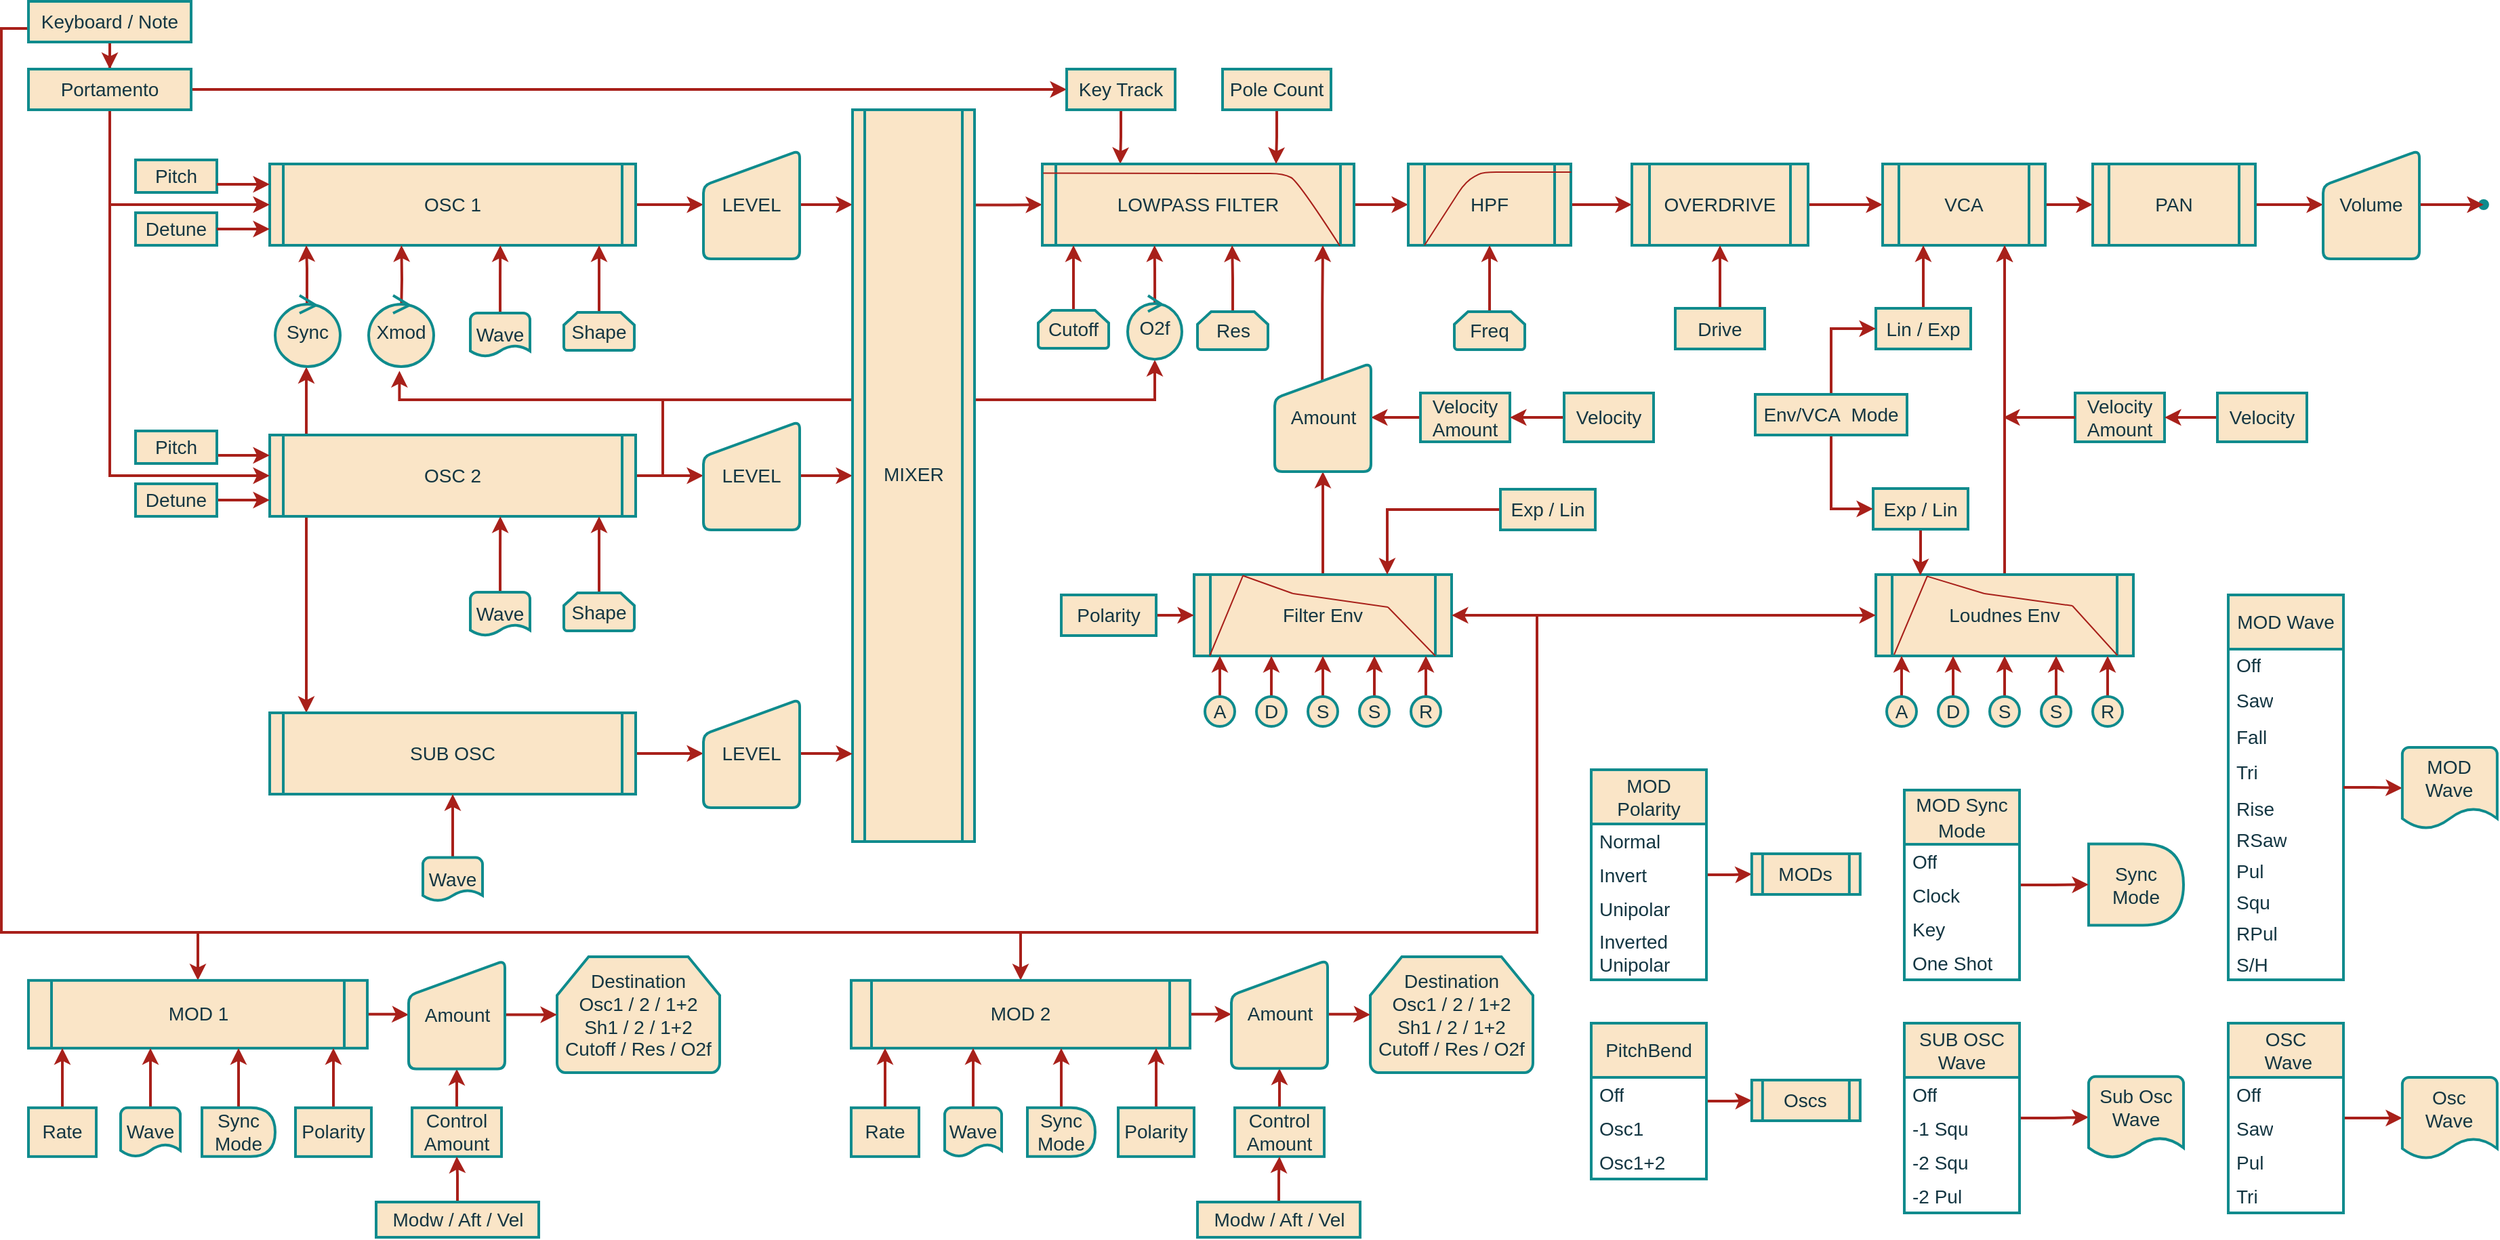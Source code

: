 <mxfile version="27.2.0">
  <diagram name="Stránka-1" id="Be9M4uDp8fkbLOF4xjab">
    <mxGraphModel dx="770" dy="419" grid="0" gridSize="10" guides="1" tooltips="1" connect="1" arrows="1" fold="1" page="1" pageScale="1" pageWidth="1870" pageHeight="940" background="light-dark(#FFFFFF,#FFFFFF)" math="0" shadow="0">
      <root>
        <mxCell id="0" />
        <mxCell id="1" parent="0" />
        <mxCell id="7IIXhp1-I53fER1Vcoyb-88" style="edgeStyle=orthogonalEdgeStyle;rounded=0;orthogonalLoop=1;jettySize=auto;html=1;entryX=0.512;entryY=1.007;entryDx=0;entryDy=0;entryPerimeter=0;strokeWidth=2;exitX=1;exitY=0.5;exitDx=0;exitDy=0;exitPerimeter=0;labelBackgroundColor=none;fontColor=default;fontSize=14;strokeColor=#A8201A;" parent="1" source="nDGET6wUulYvQQECtS92-5" target="9iGd7-rQ-Up4EkprUqZf-46" edge="1">
          <mxGeometry relative="1" as="geometry">
            <Array as="points">
              <mxPoint x="501" y="367" />
              <mxPoint x="501" y="311" />
              <mxPoint x="864" y="311" />
              <mxPoint x="864" y="282" />
            </Array>
            <mxPoint x="481.0" y="366" as="sourcePoint" />
            <mxPoint x="864" y="272" as="targetPoint" />
          </mxGeometry>
        </mxCell>
        <mxCell id="nDGET6wUulYvQQECtS92-14" value="" style="edgeStyle=orthogonalEdgeStyle;rounded=0;orthogonalLoop=1;jettySize=auto;html=1;strokeWidth=2;labelBackgroundColor=none;fontColor=default;fontSize=14;strokeColor=#A8201A;" parent="1" source="nDGET6wUulYvQQECtS92-1" target="nDGET6wUulYvQQECtS92-13" edge="1">
          <mxGeometry relative="1" as="geometry" />
        </mxCell>
        <mxCell id="BeZLGhTDt22hGPM1YB7L-1" style="edgeStyle=orthogonalEdgeStyle;rounded=0;orthogonalLoop=1;jettySize=auto;html=1;exitX=0;exitY=0.5;exitDx=0;exitDy=0;strokeWidth=2;endArrow=none;startFill=0;labelBackgroundColor=none;fontColor=default;strokeColor=#A8201A;" parent="1" edge="1">
          <mxGeometry relative="1" as="geometry">
            <mxPoint x="1146" y="469" as="targetPoint" />
            <mxPoint x="33" y="37" as="sourcePoint" />
            <Array as="points">
              <mxPoint x="13" y="37" />
              <mxPoint x="13" y="704" />
              <mxPoint x="1146" y="704" />
            </Array>
          </mxGeometry>
        </mxCell>
        <mxCell id="nDGET6wUulYvQQECtS92-1" value="Keyboard / Note" style="rounded=0;whiteSpace=wrap;html=1;strokeWidth=2;labelBackgroundColor=none;fontSize=14;fillColor=#FAE5C7;strokeColor=#0F8B8D;fontColor=#143642;" parent="1" vertex="1">
          <mxGeometry x="33" y="17" width="120" height="30" as="geometry" />
        </mxCell>
        <mxCell id="nDGET6wUulYvQQECtS92-2" value="Pitch" style="rounded=0;whiteSpace=wrap;html=1;points=[[0,0,0,0,0],[0,0.25,0,0,0],[0,0.5,0,0,0],[0,0.75,0,0,0],[0,1,0,0,0],[0.25,0,0,0,0],[0.25,1,0,0,0],[0.5,0,0,0,0],[0.5,1,0,0,0],[0.75,0,0,0,0],[0.75,1,0,0,0],[1,0,0,0,0],[1,0.25,0,0,0],[1,0.5,0,0,0],[1,0.75,0,0,0],[1,1,0,0,0]];strokeWidth=2;labelBackgroundColor=none;fontSize=14;fillColor=#FAE5C7;strokeColor=#0F8B8D;fontColor=#143642;" parent="1" vertex="1">
          <mxGeometry x="112" y="134" width="60" height="24" as="geometry" />
        </mxCell>
        <mxCell id="nDGET6wUulYvQQECtS92-34" value="" style="edgeStyle=orthogonalEdgeStyle;rounded=0;orthogonalLoop=1;jettySize=auto;html=1;strokeWidth=2;entryX=0;entryY=0.5;entryDx=0;entryDy=0;labelBackgroundColor=none;fontColor=default;fontSize=14;strokeColor=#A8201A;" parent="1" source="nDGET6wUulYvQQECtS92-3" target="DTN4KwgV6WAbrk5GgnRk-4" edge="1">
          <mxGeometry relative="1" as="geometry">
            <mxPoint x="528.26" y="166.273" as="targetPoint" />
          </mxGeometry>
        </mxCell>
        <mxCell id="nDGET6wUulYvQQECtS92-3" value="OSC 1" style="shape=process;whiteSpace=wrap;html=1;backgroundOutline=1;points=[[0,0,0,0,0],[0,0.25,0,0,0],[0,0.5,0,0,0],[0,0.8,0,0,0],[0,1,0,0,0],[0.1,1,0,0,0],[0.25,0,0,0,0],[0.36,1,0,0,0],[0.5,0,0,0,0],[0.5,1,0,0,0],[0.63,1,0,0,0],[0.75,0,0,0,0],[0.9,1,0,0,0],[1,0,0,0,0],[1,0.25,0,0,0],[1,0.5,0,0,0],[1,0.75,0,0,0],[1,1,0,0,0]];size=0.037;strokeWidth=2;labelBackgroundColor=none;fontSize=14;fillColor=#FAE5C7;strokeColor=#0F8B8D;fontColor=#143642;" parent="1" vertex="1">
          <mxGeometry x="211" y="137" width="270" height="60" as="geometry" />
        </mxCell>
        <mxCell id="nDGET6wUulYvQQECtS92-11" style="edgeStyle=orthogonalEdgeStyle;rounded=0;orthogonalLoop=1;jettySize=auto;html=1;entryX=0.1;entryY=0;entryDx=0;entryDy=0;exitX=0.1;exitY=1;exitDx=0;exitDy=0;exitPerimeter=0;entryPerimeter=0;strokeWidth=2;labelBackgroundColor=none;fontColor=default;fontSize=14;strokeColor=#A8201A;" parent="1" source="nDGET6wUulYvQQECtS92-5" target="nDGET6wUulYvQQECtS92-6" edge="1">
          <mxGeometry relative="1" as="geometry" />
        </mxCell>
        <mxCell id="nDGET6wUulYvQQECtS92-64" value="" style="edgeStyle=orthogonalEdgeStyle;rounded=0;orthogonalLoop=1;jettySize=auto;html=1;strokeWidth=2;entryX=0;entryY=0.5;entryDx=0;entryDy=0;labelBackgroundColor=none;fontColor=default;fontSize=14;strokeColor=#A8201A;" parent="1" source="nDGET6wUulYvQQECtS92-5" target="DTN4KwgV6WAbrk5GgnRk-2" edge="1">
          <mxGeometry relative="1" as="geometry">
            <mxPoint x="531.96" y="366.778" as="targetPoint" />
          </mxGeometry>
        </mxCell>
        <mxCell id="nDGET6wUulYvQQECtS92-65" style="edgeStyle=orthogonalEdgeStyle;rounded=0;orthogonalLoop=1;jettySize=auto;html=1;entryX=0.527;entryY=1.059;entryDx=0;entryDy=0;exitX=1;exitY=0.5;exitDx=0;exitDy=0;exitPerimeter=0;strokeWidth=2;entryPerimeter=0;labelBackgroundColor=none;fontColor=default;fontSize=14;strokeColor=#A8201A;" parent="1" source="nDGET6wUulYvQQECtS92-5" target="9iGd7-rQ-Up4EkprUqZf-45" edge="1">
          <mxGeometry relative="1" as="geometry">
            <mxPoint x="308" y="277" as="targetPoint" />
            <Array as="points">
              <mxPoint x="501" y="367" />
              <mxPoint x="501" y="311" />
              <mxPoint x="307" y="311" />
            </Array>
          </mxGeometry>
        </mxCell>
        <mxCell id="9iGd7-rQ-Up4EkprUqZf-43" value="" style="edgeStyle=orthogonalEdgeStyle;rounded=0;orthogonalLoop=1;jettySize=auto;html=1;entryX=0.521;entryY=1.005;entryDx=0;entryDy=0;entryPerimeter=0;exitX=0.1;exitY=0;exitDx=0;exitDy=0;exitPerimeter=0;strokeWidth=2;labelBackgroundColor=none;fontColor=default;fontSize=14;strokeColor=#A8201A;" parent="1" source="nDGET6wUulYvQQECtS92-5" target="9iGd7-rQ-Up4EkprUqZf-42" edge="1">
          <mxGeometry relative="1" as="geometry" />
        </mxCell>
        <mxCell id="nDGET6wUulYvQQECtS92-5" value="OSC 2" style="shape=process;whiteSpace=wrap;html=1;backgroundOutline=1;size=0.037;points=[[0,0,0,0,0],[0,0.25,0,0,0],[0,0.5,0,0,0],[0,0.8,0,0,0],[0,1,0,0,0],[0.1,0,0,0,0],[0.1,1,0,0,0],[0.36,1,0,0,0],[0.5,0,0,0,0],[0.63,1,0,0,0],[0.75,0,0,0,0],[0.9,1,0,0,0],[1,0,0,0,0],[1,0.25,0,0,0],[1,0.5,0,0,0],[1,0.75,0,0,0],[1,1,0,0,0]];strokeWidth=2;labelBackgroundColor=none;fontSize=14;fillColor=#FAE5C7;strokeColor=#0F8B8D;fontColor=#143642;" parent="1" vertex="1">
          <mxGeometry x="211" y="337" width="270" height="60" as="geometry" />
        </mxCell>
        <mxCell id="DTN4KwgV6WAbrk5GgnRk-6" value="" style="edgeStyle=orthogonalEdgeStyle;rounded=0;orthogonalLoop=1;jettySize=auto;html=1;strokeWidth=2;labelBackgroundColor=none;fontColor=default;strokeColor=#A8201A;" parent="1" source="nDGET6wUulYvQQECtS92-6" target="DTN4KwgV6WAbrk5GgnRk-3" edge="1">
          <mxGeometry relative="1" as="geometry" />
        </mxCell>
        <mxCell id="nDGET6wUulYvQQECtS92-6" value="SUB OSC" style="shape=process;whiteSpace=wrap;html=1;backgroundOutline=1;size=0.037;points=[[0,0,0,0,0],[0,0.25,0,0,0],[0,0.5,0,0,0],[0,0.75,0,0,0],[0,1,0,0,0],[0.1,0,0,0,0],[0.25,1,0,0,0],[0.5,0,0,0,0],[0.5,1,0,0,0],[0.75,0,0,0,0],[0.75,1,0,0,0],[1,0,0,0,0],[1,0.25,0,0,0],[1,0.5,0,0,0],[1,0.75,0,0,0],[1,1,0,0,0]];strokeWidth=2;labelBackgroundColor=none;fontSize=14;fillColor=#FAE5C7;strokeColor=#0F8B8D;fontColor=#143642;" parent="1" vertex="1">
          <mxGeometry x="211" y="542" width="270" height="60" as="geometry" />
        </mxCell>
        <mxCell id="nDGET6wUulYvQQECtS92-22" value="" style="edgeStyle=orthogonalEdgeStyle;rounded=0;orthogonalLoop=1;jettySize=auto;html=1;exitX=0.5;exitY=1;exitDx=0;exitDy=0;entryX=0;entryY=0.5;entryDx=0;entryDy=0;entryPerimeter=0;flowAnimation=0;jumpStyle=none;strokeWidth=2;labelBackgroundColor=none;fontColor=default;fontSize=14;strokeColor=#A8201A;" parent="1" source="nDGET6wUulYvQQECtS92-13" target="nDGET6wUulYvQQECtS92-5" edge="1">
          <mxGeometry relative="1" as="geometry">
            <mxPoint x="206.0" y="99" as="sourcePoint" />
            <mxPoint x="286" y="424" as="targetPoint" />
            <Array as="points">
              <mxPoint x="93" y="367" />
            </Array>
          </mxGeometry>
        </mxCell>
        <mxCell id="nDGET6wUulYvQQECtS92-68" value="" style="edgeStyle=orthogonalEdgeStyle;rounded=0;orthogonalLoop=1;jettySize=auto;html=1;entryX=0;entryY=0.5;entryDx=0;entryDy=0;strokeWidth=2;labelBackgroundColor=none;fontColor=default;fontSize=14;strokeColor=#A8201A;" parent="1" source="nDGET6wUulYvQQECtS92-13" target="nDGET6wUulYvQQECtS92-66" edge="1">
          <mxGeometry relative="1" as="geometry">
            <mxPoint x="346" y="82" as="targetPoint" />
          </mxGeometry>
        </mxCell>
        <mxCell id="9iGd7-rQ-Up4EkprUqZf-10" value="" style="edgeStyle=orthogonalEdgeStyle;rounded=0;orthogonalLoop=1;jettySize=auto;html=1;entryX=0;entryY=0.5;entryDx=0;entryDy=0;entryPerimeter=0;strokeWidth=2;labelBackgroundColor=none;fontColor=default;fontSize=14;exitX=0.5;exitY=1;exitDx=0;exitDy=0;strokeColor=#A8201A;" parent="1" source="nDGET6wUulYvQQECtS92-13" target="nDGET6wUulYvQQECtS92-3" edge="1">
          <mxGeometry relative="1" as="geometry">
            <mxPoint x="206" y="97" as="sourcePoint" />
            <mxPoint x="206" y="-28" as="targetPoint" />
            <Array as="points">
              <mxPoint x="93" y="167" />
            </Array>
          </mxGeometry>
        </mxCell>
        <mxCell id="nDGET6wUulYvQQECtS92-13" value="Portamento" style="rounded=0;whiteSpace=wrap;html=1;strokeWidth=2;labelBackgroundColor=none;fontSize=14;fillColor=#FAE5C7;strokeColor=#0F8B8D;fontColor=#143642;" parent="1" vertex="1">
          <mxGeometry x="33" y="67" width="120" height="30" as="geometry" />
        </mxCell>
        <mxCell id="nDGET6wUulYvQQECtS92-39" value="" style="edgeStyle=orthogonalEdgeStyle;rounded=0;orthogonalLoop=1;jettySize=auto;html=1;entryX=0;entryY=0.5;entryDx=0;entryDy=0;entryPerimeter=0;strokeWidth=2;exitX=1;exitY=0.5;exitDx=0;exitDy=0;labelBackgroundColor=none;fontColor=default;fontSize=14;strokeColor=#A8201A;" parent="1" source="DTN4KwgV6WAbrk5GgnRk-2" target="nDGET6wUulYvQQECtS92-37" edge="1">
          <mxGeometry relative="1" as="geometry">
            <mxPoint x="590.82" y="366.912" as="sourcePoint" />
          </mxGeometry>
        </mxCell>
        <mxCell id="nDGET6wUulYvQQECtS92-38" value="" style="edgeStyle=orthogonalEdgeStyle;rounded=0;orthogonalLoop=1;jettySize=auto;html=1;entryX=0;entryY=0.13;entryDx=0;entryDy=0;entryPerimeter=0;strokeWidth=2;exitX=1;exitY=0.5;exitDx=0;exitDy=0;labelBackgroundColor=none;fontColor=default;fontSize=14;strokeColor=#A8201A;" parent="1" source="DTN4KwgV6WAbrk5GgnRk-4" target="nDGET6wUulYvQQECtS92-37" edge="1">
          <mxGeometry relative="1" as="geometry">
            <mxPoint x="586.94" y="168.015" as="sourcePoint" />
          </mxGeometry>
        </mxCell>
        <mxCell id="nDGET6wUulYvQQECtS92-71" style="edgeStyle=orthogonalEdgeStyle;rounded=0;orthogonalLoop=1;jettySize=auto;html=1;entryX=0;entryY=0.5;entryDx=0;entryDy=0;exitX=1;exitY=0.13;exitDx=0;exitDy=0;exitPerimeter=0;strokeWidth=2;labelBackgroundColor=none;fontColor=default;fontSize=14;strokeColor=#A8201A;" parent="1" source="nDGET6wUulYvQQECtS92-37" target="nDGET6wUulYvQQECtS92-69" edge="1">
          <mxGeometry relative="1" as="geometry" />
        </mxCell>
        <mxCell id="nDGET6wUulYvQQECtS92-37" value="MIXER" style="shape=process;backgroundOutline=1;points=[[0,0,0,0,0],[0,0.13,0,0,0],[0,0.25,0,0,0],[0,0.38,0,0,0],[0,0.5,0,0,0],[0,0.63,0,0,0],[0,0.75,0,0,0],[0,0.88,0,0,0],[0,1,0,0,0],[0.25,0,0,0,0],[0.25,1,0,0,0],[0.5,0,0,0,0],[0.5,0.5,0,0,0],[0.5,1,0,0,0],[0.75,0,0,0,0],[0.75,1,0,0,0],[1,0,0,0,0],[1,0.13,0,0,0],[1,0.25,0,0,0],[1,0.5,0,0,0],[1,0.75,0,0,0],[1,1,0,0,0]];textDirection=vertical-lr;horizontal=0;html=1;whiteSpace=wrap;strokeWidth=2;labelBackgroundColor=none;fontSize=14;fillColor=#FAE5C7;strokeColor=#0F8B8D;fontColor=#143642;" parent="1" vertex="1">
          <mxGeometry x="641" y="97" width="90" height="540" as="geometry" />
        </mxCell>
        <mxCell id="nDGET6wUulYvQQECtS92-57" value="" style="edgeStyle=orthogonalEdgeStyle;rounded=0;orthogonalLoop=1;jettySize=auto;html=1;entryX=0.63;entryY=1;entryDx=0;entryDy=0;entryPerimeter=0;strokeWidth=2;labelBackgroundColor=none;fontColor=default;fontSize=14;strokeColor=#A8201A;" parent="1" source="nDGET6wUulYvQQECtS92-52" target="nDGET6wUulYvQQECtS92-3" edge="1">
          <mxGeometry relative="1" as="geometry">
            <mxPoint x="381" y="217" as="targetPoint" />
          </mxGeometry>
        </mxCell>
        <mxCell id="nDGET6wUulYvQQECtS92-52" value="Wave" style="strokeWidth=2;html=1;shape=mxgraph.flowchart.document2;whiteSpace=wrap;size=0.25;labelBackgroundColor=none;fontSize=14;fillColor=#FAE5C7;strokeColor=#0F8B8D;fontColor=#143642;" parent="1" vertex="1">
          <mxGeometry x="359" y="247" width="44" height="32" as="geometry" />
        </mxCell>
        <mxCell id="nDGET6wUulYvQQECtS92-58" value="" style="edgeStyle=orthogonalEdgeStyle;rounded=0;orthogonalLoop=1;jettySize=auto;html=1;entryX=0.9;entryY=1;entryDx=0;entryDy=0;entryPerimeter=0;strokeWidth=2;labelBackgroundColor=none;fontColor=default;fontSize=14;strokeColor=#A8201A;" parent="1" source="nDGET6wUulYvQQECtS92-54" target="nDGET6wUulYvQQECtS92-3" edge="1">
          <mxGeometry relative="1" as="geometry" />
        </mxCell>
        <mxCell id="nDGET6wUulYvQQECtS92-54" value="Shape" style="strokeWidth=2;html=1;shape=mxgraph.flowchart.loop_limit;whiteSpace=wrap;labelBackgroundColor=none;fontSize=14;fillColor=#FAE5C7;strokeColor=#0F8B8D;fontColor=#143642;" parent="1" vertex="1">
          <mxGeometry x="428" y="246.5" width="52" height="28" as="geometry" />
        </mxCell>
        <mxCell id="nDGET6wUulYvQQECtS92-56" value="" style="edgeStyle=orthogonalEdgeStyle;rounded=0;orthogonalLoop=1;jettySize=auto;html=1;entryX=0.36;entryY=1;entryDx=0;entryDy=0;entryPerimeter=0;strokeWidth=2;labelBackgroundColor=none;fontColor=default;fontSize=14;strokeColor=#A8201A;" parent="1" target="nDGET6wUulYvQQECtS92-3" edge="1">
          <mxGeometry relative="1" as="geometry">
            <mxPoint x="311" y="207" as="targetPoint" />
            <mxPoint x="308.04" y="247" as="sourcePoint" />
          </mxGeometry>
        </mxCell>
        <mxCell id="nDGET6wUulYvQQECtS92-62" value="" style="edgeStyle=orthogonalEdgeStyle;rounded=0;orthogonalLoop=1;jettySize=auto;html=1;entryX=0.63;entryY=1;entryDx=0;entryDy=0;entryPerimeter=0;strokeWidth=2;labelBackgroundColor=none;fontColor=default;fontSize=14;strokeColor=#A8201A;" parent="1" source="nDGET6wUulYvQQECtS92-60" target="nDGET6wUulYvQQECtS92-5" edge="1">
          <mxGeometry relative="1" as="geometry" />
        </mxCell>
        <mxCell id="nDGET6wUulYvQQECtS92-60" value="Wave" style="strokeWidth=2;html=1;shape=mxgraph.flowchart.document2;whiteSpace=wrap;size=0.25;labelBackgroundColor=none;fontSize=14;fillColor=#FAE5C7;strokeColor=#0F8B8D;fontColor=#143642;" parent="1" vertex="1">
          <mxGeometry x="359" y="453" width="44" height="32" as="geometry" />
        </mxCell>
        <mxCell id="nDGET6wUulYvQQECtS92-63" value="" style="edgeStyle=orthogonalEdgeStyle;rounded=0;orthogonalLoop=1;jettySize=auto;html=1;entryX=0.9;entryY=1;entryDx=0;entryDy=0;entryPerimeter=0;strokeWidth=2;labelBackgroundColor=none;fontColor=default;fontSize=14;strokeColor=#A8201A;" parent="1" source="nDGET6wUulYvQQECtS92-61" target="nDGET6wUulYvQQECtS92-5" edge="1">
          <mxGeometry relative="1" as="geometry" />
        </mxCell>
        <mxCell id="nDGET6wUulYvQQECtS92-61" value="Shape" style="strokeWidth=2;html=1;shape=mxgraph.flowchart.loop_limit;whiteSpace=wrap;labelBackgroundColor=none;fontSize=14;fillColor=#FAE5C7;strokeColor=#0F8B8D;fontColor=#143642;" parent="1" vertex="1">
          <mxGeometry x="428" y="453.5" width="52" height="28" as="geometry" />
        </mxCell>
        <mxCell id="nDGET6wUulYvQQECtS92-70" value="" style="edgeStyle=orthogonalEdgeStyle;rounded=0;orthogonalLoop=1;jettySize=auto;html=1;entryX=0.25;entryY=0;entryDx=0;entryDy=0;strokeWidth=2;labelBackgroundColor=none;fontColor=default;fontSize=14;strokeColor=#A8201A;" parent="1" source="nDGET6wUulYvQQECtS92-66" target="nDGET6wUulYvQQECtS92-69" edge="1">
          <mxGeometry relative="1" as="geometry" />
        </mxCell>
        <mxCell id="nDGET6wUulYvQQECtS92-66" value="Key Track" style="rounded=0;whiteSpace=wrap;html=1;strokeWidth=2;labelBackgroundColor=none;fontSize=14;fillColor=#FAE5C7;strokeColor=#0F8B8D;fontColor=#143642;" parent="1" vertex="1">
          <mxGeometry x="799" y="67" width="80" height="30" as="geometry" />
        </mxCell>
        <mxCell id="nDGET6wUulYvQQECtS92-81" value="" style="edgeStyle=orthogonalEdgeStyle;rounded=0;orthogonalLoop=1;jettySize=auto;html=1;strokeWidth=2;labelBackgroundColor=none;fontColor=default;fontSize=14;strokeColor=#A8201A;" parent="1" source="nDGET6wUulYvQQECtS92-69" target="nDGET6wUulYvQQECtS92-76" edge="1">
          <mxGeometry relative="1" as="geometry" />
        </mxCell>
        <mxCell id="nDGET6wUulYvQQECtS92-69" value="LOWPASS FILTER" style="shape=process;whiteSpace=wrap;html=1;backgroundOutline=1;size=0.043;points=[[0,0,0,0,0],[0,0.25,0,0,0],[0,0.5,0,0,0],[0,0.75,0,0,0],[0,1,0,0,0],[0.1,1,0,0,0],[0.25,0,0,0,0],[0.36,1,0,0,0],[0.5,0,0,0,0],[0.64,1,0,0,0],[0.75,0,0,0,0],[0.9,1,0,0,0],[1,0,0,0,0],[1,0.25,0,0,0],[1,0.5,0,0,0],[1,0.75,0,0,0],[1,1,0,0,0]];strokeWidth=2;labelBackgroundColor=none;fontSize=14;fillColor=light-dark(#FAE5C7,#EDEDED);strokeColor=#0F8B8D;fontColor=#143642;" parent="1" vertex="1">
          <mxGeometry x="781" y="137" width="230" height="60" as="geometry" />
        </mxCell>
        <mxCell id="nDGET6wUulYvQQECtS92-75" value="" style="edgeStyle=orthogonalEdgeStyle;rounded=0;orthogonalLoop=1;jettySize=auto;html=1;entryX=0.75;entryY=0;entryDx=0;entryDy=0;strokeWidth=2;labelBackgroundColor=none;fontColor=default;fontSize=14;strokeColor=#A8201A;" parent="1" source="nDGET6wUulYvQQECtS92-74" target="nDGET6wUulYvQQECtS92-69" edge="1">
          <mxGeometry relative="1" as="geometry" />
        </mxCell>
        <mxCell id="nDGET6wUulYvQQECtS92-74" value="Pole Count" style="rounded=0;whiteSpace=wrap;html=1;strokeWidth=2;labelBackgroundColor=none;fontSize=14;fillColor=#FAE5C7;strokeColor=#0F8B8D;fontColor=#143642;" parent="1" vertex="1">
          <mxGeometry x="914" y="67" width="80" height="30" as="geometry" />
        </mxCell>
        <mxCell id="nDGET6wUulYvQQECtS92-82" value="" style="edgeStyle=orthogonalEdgeStyle;rounded=0;orthogonalLoop=1;jettySize=auto;html=1;strokeWidth=2;labelBackgroundColor=none;fontColor=default;fontSize=14;strokeColor=#A8201A;" parent="1" source="nDGET6wUulYvQQECtS92-76" target="nDGET6wUulYvQQECtS92-77" edge="1">
          <mxGeometry relative="1" as="geometry" />
        </mxCell>
        <mxCell id="nDGET6wUulYvQQECtS92-76" value="HPF" style="shape=process;whiteSpace=wrap;html=1;backgroundOutline=1;strokeWidth=2;labelBackgroundColor=none;fontSize=14;fillColor=#FAE5C7;strokeColor=#0F8B8D;fontColor=#143642;" parent="1" vertex="1">
          <mxGeometry x="1051" y="137" width="120" height="60" as="geometry" />
        </mxCell>
        <mxCell id="nDGET6wUulYvQQECtS92-83" value="" style="edgeStyle=orthogonalEdgeStyle;rounded=0;orthogonalLoop=1;jettySize=auto;html=1;strokeWidth=2;labelBackgroundColor=none;fontColor=default;fontSize=14;strokeColor=#A8201A;" parent="1" source="nDGET6wUulYvQQECtS92-77" target="nDGET6wUulYvQQECtS92-78" edge="1">
          <mxGeometry relative="1" as="geometry" />
        </mxCell>
        <mxCell id="nDGET6wUulYvQQECtS92-77" value="OVERDRIVE" style="shape=process;whiteSpace=wrap;html=1;backgroundOutline=1;strokeWidth=2;labelBackgroundColor=none;fontSize=14;fillColor=#FAE5C7;strokeColor=#0F8B8D;fontColor=#143642;" parent="1" vertex="1">
          <mxGeometry x="1216" y="137" width="130" height="60" as="geometry" />
        </mxCell>
        <mxCell id="nDGET6wUulYvQQECtS92-84" value="" style="edgeStyle=orthogonalEdgeStyle;rounded=0;orthogonalLoop=1;jettySize=auto;html=1;strokeWidth=2;labelBackgroundColor=none;fontColor=default;fontSize=14;strokeColor=#A8201A;" parent="1" source="nDGET6wUulYvQQECtS92-78" target="nDGET6wUulYvQQECtS92-79" edge="1">
          <mxGeometry relative="1" as="geometry" />
        </mxCell>
        <mxCell id="nDGET6wUulYvQQECtS92-78" value="VCA" style="shape=process;whiteSpace=wrap;html=1;backgroundOutline=1;strokeWidth=2;labelBackgroundColor=none;fontSize=14;fillColor=#FAE5C7;strokeColor=#0F8B8D;fontColor=#143642;" parent="1" vertex="1">
          <mxGeometry x="1401" y="137" width="120" height="60" as="geometry" />
        </mxCell>
        <mxCell id="9iGd7-rQ-Up4EkprUqZf-25" value="" style="edgeStyle=orthogonalEdgeStyle;rounded=0;orthogonalLoop=1;jettySize=auto;html=1;strokeWidth=2;labelBackgroundColor=none;fontColor=default;fontSize=14;entryX=0;entryY=0.5;entryDx=0;entryDy=0;strokeColor=#A8201A;" parent="1" source="nDGET6wUulYvQQECtS92-79" target="DTN4KwgV6WAbrk5GgnRk-13" edge="1">
          <mxGeometry relative="1" as="geometry">
            <mxPoint x="1699.5" y="167" as="targetPoint" />
          </mxGeometry>
        </mxCell>
        <mxCell id="nDGET6wUulYvQQECtS92-79" value="PAN" style="shape=process;whiteSpace=wrap;html=1;backgroundOutline=1;strokeWidth=2;labelBackgroundColor=none;fontSize=14;fillColor=#FAE5C7;strokeColor=#0F8B8D;fontColor=#143642;" parent="1" vertex="1">
          <mxGeometry x="1556" y="137" width="120" height="60" as="geometry" />
        </mxCell>
        <mxCell id="nDGET6wUulYvQQECtS92-86" value="" style="shape=waypoint;sketch=0;size=6;pointerEvents=1;points=[];resizable=0;rotatable=0;perimeter=centerPerimeter;snapToPoint=1;strokeWidth=2;rounded=1;arcSize=11;spacingTop=16;labelBackgroundColor=none;fontSize=14;fillColor=#FAE5C7;strokeColor=#0F8B8D;fontColor=#143642;" parent="1" vertex="1">
          <mxGeometry x="1834.43" y="157" width="20" height="20" as="geometry" />
        </mxCell>
        <mxCell id="nDGET6wUulYvQQECtS92-139" value="" style="edgeStyle=orthogonalEdgeStyle;rounded=0;orthogonalLoop=1;jettySize=auto;html=1;strokeWidth=2;entryX=0.5;entryY=1;entryDx=0;entryDy=0;labelBackgroundColor=none;fontColor=default;fontSize=14;strokeColor=#A8201A;" parent="1" source="nDGET6wUulYvQQECtS92-88" target="DTN4KwgV6WAbrk5GgnRk-12" edge="1">
          <mxGeometry relative="1" as="geometry">
            <mxPoint x="987.64" y="376.567" as="targetPoint" />
          </mxGeometry>
        </mxCell>
        <mxCell id="nDGET6wUulYvQQECtS92-88" value="Filter Env" style="shape=process;whiteSpace=wrap;html=1;backgroundOutline=1;points=[[0,0,0,0,0],[0,0.25,0,0,0],[0,0.5,0,0,0],[0,0.75,0,0,0],[0,1,0,0,0],[0.1,1,0,0,0],[0.25,0,0,0,0],[0.3,1,0,0,0],[0.5,0,0,0,0],[0.5,1,0,0,0],[0.7,1,0,0,0],[0.75,0,0,0,0],[0.9,1,0,0,0],[1,0,0,0,0],[1,0.25,0,0,0],[1,0.5,0,0,0],[1,0.75,0,0,0],[1,1,0,0,0]];size=0.063;strokeWidth=2;labelBackgroundColor=none;fontSize=14;fillColor=#FAE5C7;strokeColor=#0F8B8D;fontColor=#143642;" parent="1" vertex="1">
          <mxGeometry x="893" y="440" width="190" height="60" as="geometry" />
        </mxCell>
        <mxCell id="nDGET6wUulYvQQECtS92-96" value="" style="edgeStyle=orthogonalEdgeStyle;rounded=0;orthogonalLoop=1;jettySize=auto;html=1;entryX=0.1;entryY=1;entryDx=0;entryDy=0;entryPerimeter=0;strokeWidth=2;labelBackgroundColor=none;fontColor=default;fontSize=14;strokeColor=#A8201A;" parent="1" source="nDGET6wUulYvQQECtS92-89" target="nDGET6wUulYvQQECtS92-88" edge="1">
          <mxGeometry relative="1" as="geometry" />
        </mxCell>
        <mxCell id="nDGET6wUulYvQQECtS92-89" value="A" style="ellipse;whiteSpace=wrap;html=1;aspect=fixed;strokeWidth=2;labelBackgroundColor=none;fontSize=14;fillColor=#FAE5C7;strokeColor=#0F8B8D;fontColor=#143642;" parent="1" vertex="1">
          <mxGeometry x="901" y="530" width="22" height="22" as="geometry" />
        </mxCell>
        <mxCell id="nDGET6wUulYvQQECtS92-97" value="" style="edgeStyle=orthogonalEdgeStyle;rounded=0;orthogonalLoop=1;jettySize=auto;html=1;entryX=0.3;entryY=1;entryDx=0;entryDy=0;entryPerimeter=0;strokeWidth=2;labelBackgroundColor=none;fontColor=default;fontSize=14;strokeColor=#A8201A;" parent="1" source="nDGET6wUulYvQQECtS92-91" target="nDGET6wUulYvQQECtS92-88" edge="1">
          <mxGeometry relative="1" as="geometry" />
        </mxCell>
        <mxCell id="nDGET6wUulYvQQECtS92-91" value="D" style="ellipse;whiteSpace=wrap;html=1;aspect=fixed;strokeWidth=2;labelBackgroundColor=none;fontSize=14;fillColor=#FAE5C7;strokeColor=#0F8B8D;fontColor=#143642;" parent="1" vertex="1">
          <mxGeometry x="939" y="530" width="22" height="22" as="geometry" />
        </mxCell>
        <mxCell id="nDGET6wUulYvQQECtS92-98" value="" style="edgeStyle=orthogonalEdgeStyle;rounded=0;orthogonalLoop=1;jettySize=auto;html=1;strokeWidth=2;labelBackgroundColor=none;fontColor=default;fontSize=14;strokeColor=#A8201A;" parent="1" source="nDGET6wUulYvQQECtS92-93" target="nDGET6wUulYvQQECtS92-88" edge="1">
          <mxGeometry relative="1" as="geometry" />
        </mxCell>
        <mxCell id="nDGET6wUulYvQQECtS92-93" value="S" style="ellipse;whiteSpace=wrap;html=1;aspect=fixed;strokeWidth=2;labelBackgroundColor=none;fontSize=14;fillColor=#FAE5C7;strokeColor=#0F8B8D;fontColor=#143642;" parent="1" vertex="1">
          <mxGeometry x="977" y="530" width="22" height="22" as="geometry" />
        </mxCell>
        <mxCell id="nDGET6wUulYvQQECtS92-99" value="" style="edgeStyle=orthogonalEdgeStyle;rounded=0;orthogonalLoop=1;jettySize=auto;html=1;entryX=0.7;entryY=1;entryDx=0;entryDy=0;entryPerimeter=0;strokeWidth=2;labelBackgroundColor=none;fontColor=default;fontSize=14;strokeColor=#A8201A;" parent="1" source="nDGET6wUulYvQQECtS92-94" target="nDGET6wUulYvQQECtS92-88" edge="1">
          <mxGeometry relative="1" as="geometry" />
        </mxCell>
        <mxCell id="nDGET6wUulYvQQECtS92-94" value="S" style="ellipse;whiteSpace=wrap;html=1;aspect=fixed;strokeWidth=2;labelBackgroundColor=none;fontSize=14;fillColor=#FAE5C7;strokeColor=#0F8B8D;fontColor=#143642;" parent="1" vertex="1">
          <mxGeometry x="1015" y="530" width="22" height="22" as="geometry" />
        </mxCell>
        <mxCell id="nDGET6wUulYvQQECtS92-100" value="" style="edgeStyle=orthogonalEdgeStyle;rounded=0;orthogonalLoop=1;jettySize=auto;html=1;entryX=0.9;entryY=1;entryDx=0;entryDy=0;entryPerimeter=0;strokeWidth=2;labelBackgroundColor=none;fontColor=default;fontSize=14;strokeColor=#A8201A;" parent="1" source="nDGET6wUulYvQQECtS92-95" target="nDGET6wUulYvQQECtS92-88" edge="1">
          <mxGeometry relative="1" as="geometry" />
        </mxCell>
        <mxCell id="nDGET6wUulYvQQECtS92-95" value="R" style="ellipse;whiteSpace=wrap;html=1;aspect=fixed;strokeWidth=2;labelBackgroundColor=none;fontSize=14;fillColor=#FAE5C7;strokeColor=#0F8B8D;fontColor=#143642;" parent="1" vertex="1">
          <mxGeometry x="1053" y="530" width="22" height="22" as="geometry" />
        </mxCell>
        <mxCell id="nDGET6wUulYvQQECtS92-104" value="" style="edgeStyle=orthogonalEdgeStyle;rounded=0;orthogonalLoop=1;jettySize=auto;html=1;strokeWidth=2;labelBackgroundColor=none;fontColor=default;fontSize=14;strokeColor=#A8201A;" parent="1" source="nDGET6wUulYvQQECtS92-101" target="nDGET6wUulYvQQECtS92-88" edge="1">
          <mxGeometry relative="1" as="geometry" />
        </mxCell>
        <mxCell id="nDGET6wUulYvQQECtS92-101" value="Polarity" style="rounded=0;whiteSpace=wrap;html=1;strokeWidth=2;labelBackgroundColor=none;fontSize=14;fillColor=#FAE5C7;strokeColor=#0F8B8D;fontColor=#143642;" parent="1" vertex="1">
          <mxGeometry x="795" y="455" width="70" height="30" as="geometry" />
        </mxCell>
        <mxCell id="nDGET6wUulYvQQECtS92-103" value="" style="edgeStyle=orthogonalEdgeStyle;rounded=0;orthogonalLoop=1;jettySize=auto;html=1;strokeWidth=2;labelBackgroundColor=none;fontColor=default;fontSize=14;entryX=0.75;entryY=0;entryDx=0;entryDy=0;entryPerimeter=0;strokeColor=#A8201A;" parent="1" source="nDGET6wUulYvQQECtS92-102" target="nDGET6wUulYvQQECtS92-88" edge="1">
          <mxGeometry relative="1" as="geometry" />
        </mxCell>
        <mxCell id="nDGET6wUulYvQQECtS92-102" value="Exp / Lin" style="rounded=0;whiteSpace=wrap;html=1;strokeWidth=2;labelBackgroundColor=none;fontSize=14;fillColor=#FAE5C7;strokeColor=#0F8B8D;fontColor=#143642;" parent="1" vertex="1">
          <mxGeometry x="1119" y="377" width="70" height="30" as="geometry" />
        </mxCell>
        <mxCell id="nDGET6wUulYvQQECtS92-132" value="" style="edgeStyle=orthogonalEdgeStyle;rounded=0;orthogonalLoop=1;jettySize=auto;html=1;strokeWidth=2;labelBackgroundColor=none;fontColor=default;fontSize=14;strokeColor=#A8201A;" parent="1" source="nDGET6wUulYvQQECtS92-129" target="nDGET6wUulYvQQECtS92-76" edge="1">
          <mxGeometry relative="1" as="geometry" />
        </mxCell>
        <mxCell id="nDGET6wUulYvQQECtS92-129" value="Freq" style="strokeWidth=2;html=1;shape=mxgraph.flowchart.loop_limit;whiteSpace=wrap;labelBackgroundColor=none;fontSize=14;fillColor=#FAE5C7;strokeColor=#0F8B8D;fontColor=#143642;" parent="1" vertex="1">
          <mxGeometry x="1085" y="246" width="52" height="28" as="geometry" />
        </mxCell>
        <mxCell id="nDGET6wUulYvQQECtS92-133" style="edgeStyle=orthogonalEdgeStyle;rounded=0;orthogonalLoop=1;jettySize=auto;html=1;exitX=0.499;exitY=0.13;exitDx=0;exitDy=0;exitPerimeter=0;entryX=0.36;entryY=1;entryDx=0;entryDy=0;entryPerimeter=0;strokeWidth=2;labelBackgroundColor=none;fontColor=default;fontSize=14;strokeColor=#A8201A;" parent="1" source="9iGd7-rQ-Up4EkprUqZf-46" target="nDGET6wUulYvQQECtS92-69" edge="1">
          <mxGeometry relative="1" as="geometry">
            <mxPoint x="864" y="246.75" as="sourcePoint" />
          </mxGeometry>
        </mxCell>
        <mxCell id="nDGET6wUulYvQQECtS92-137" value="" style="edgeStyle=orthogonalEdgeStyle;rounded=0;orthogonalLoop=1;jettySize=auto;html=1;entryX=0.609;entryY=1;entryDx=0;entryDy=0;entryPerimeter=0;strokeWidth=2;labelBackgroundColor=none;fontColor=default;fontSize=14;strokeColor=#A8201A;" parent="1" source="nDGET6wUulYvQQECtS92-134" target="nDGET6wUulYvQQECtS92-69" edge="1">
          <mxGeometry relative="1" as="geometry" />
        </mxCell>
        <mxCell id="nDGET6wUulYvQQECtS92-134" value="Res" style="strokeWidth=2;html=1;shape=mxgraph.flowchart.loop_limit;whiteSpace=wrap;labelBackgroundColor=none;fontSize=14;fillColor=#FAE5C7;strokeColor=#0F8B8D;fontColor=#143642;" parent="1" vertex="1">
          <mxGeometry x="895.5" y="246" width="52" height="28" as="geometry" />
        </mxCell>
        <mxCell id="nDGET6wUulYvQQECtS92-136" value="" style="edgeStyle=orthogonalEdgeStyle;rounded=0;orthogonalLoop=1;jettySize=auto;html=1;entryX=0.1;entryY=1;entryDx=0;entryDy=0;entryPerimeter=0;strokeWidth=2;labelBackgroundColor=none;fontColor=default;fontSize=14;strokeColor=#A8201A;" parent="1" source="nDGET6wUulYvQQECtS92-135" target="nDGET6wUulYvQQECtS92-69" edge="1">
          <mxGeometry relative="1" as="geometry" />
        </mxCell>
        <mxCell id="nDGET6wUulYvQQECtS92-135" value="Cutoff" style="strokeWidth=2;html=1;shape=mxgraph.flowchart.loop_limit;whiteSpace=wrap;labelBackgroundColor=none;fontSize=14;fillColor=#FAE5C7;strokeColor=#0F8B8D;fontColor=#143642;" parent="1" vertex="1">
          <mxGeometry x="778" y="245" width="52" height="28" as="geometry" />
        </mxCell>
        <mxCell id="9iGd7-rQ-Up4EkprUqZf-30" value="" style="edgeStyle=orthogonalEdgeStyle;rounded=0;orthogonalLoop=1;jettySize=auto;html=1;strokeWidth=2;labelBackgroundColor=none;fontColor=default;fontSize=14;entryX=1;entryY=0.5;entryDx=0;entryDy=0;strokeColor=#A8201A;" parent="1" source="nDGET6wUulYvQQECtS92-141" target="DTN4KwgV6WAbrk5GgnRk-12" edge="1">
          <mxGeometry relative="1" as="geometry">
            <mxPoint x="1018" y="324.0" as="targetPoint" />
          </mxGeometry>
        </mxCell>
        <mxCell id="nDGET6wUulYvQQECtS92-141" value="Velocity Amount" style="rounded=0;whiteSpace=wrap;html=1;strokeWidth=2;labelBackgroundColor=none;fontSize=14;fillColor=#FAE5C7;strokeColor=#0F8B8D;fontColor=#143642;" parent="1" vertex="1">
          <mxGeometry x="1060" y="306" width="66" height="36" as="geometry" />
        </mxCell>
        <mxCell id="nDGET6wUulYvQQECtS92-143" value="" style="edgeStyle=orthogonalEdgeStyle;rounded=0;orthogonalLoop=1;jettySize=auto;html=1;strokeWidth=2;labelBackgroundColor=none;fontColor=default;fontSize=14;strokeColor=#A8201A;" parent="1" source="nDGET6wUulYvQQECtS92-142" target="nDGET6wUulYvQQECtS92-141" edge="1">
          <mxGeometry relative="1" as="geometry" />
        </mxCell>
        <mxCell id="nDGET6wUulYvQQECtS92-142" value="Velocity" style="rounded=0;whiteSpace=wrap;html=1;strokeWidth=2;labelBackgroundColor=none;fontSize=14;fillColor=#FAE5C7;strokeColor=#0F8B8D;fontColor=#143642;" parent="1" vertex="1">
          <mxGeometry x="1166" y="306" width="66" height="36" as="geometry" />
        </mxCell>
        <mxCell id="nDGET6wUulYvQQECtS92-146" value="" style="edgeStyle=orthogonalEdgeStyle;rounded=0;orthogonalLoop=1;jettySize=auto;html=1;strokeWidth=2;labelBackgroundColor=none;fontColor=default;fontSize=14;strokeColor=#A8201A;" parent="1" source="nDGET6wUulYvQQECtS92-145" target="nDGET6wUulYvQQECtS92-77" edge="1">
          <mxGeometry relative="1" as="geometry" />
        </mxCell>
        <mxCell id="nDGET6wUulYvQQECtS92-145" value="Drive" style="rounded=0;whiteSpace=wrap;html=1;strokeWidth=2;labelBackgroundColor=none;fontSize=14;fillColor=#FAE5C7;strokeColor=#0F8B8D;fontColor=#143642;" parent="1" vertex="1">
          <mxGeometry x="1248" y="243.5" width="66" height="30" as="geometry" />
        </mxCell>
        <mxCell id="7IIXhp1-I53fER1Vcoyb-11" value="" style="edgeStyle=orthogonalEdgeStyle;rounded=0;orthogonalLoop=1;jettySize=auto;html=1;entryX=0.5;entryY=1;entryDx=0;entryDy=0;entryPerimeter=0;strokeWidth=2;labelBackgroundColor=none;fontColor=default;fontSize=14;strokeColor=#A8201A;" parent="1" source="7IIXhp1-I53fER1Vcoyb-10" target="nDGET6wUulYvQQECtS92-6" edge="1">
          <mxGeometry relative="1" as="geometry" />
        </mxCell>
        <mxCell id="7IIXhp1-I53fER1Vcoyb-10" value="Wave" style="strokeWidth=2;html=1;shape=mxgraph.flowchart.document2;whiteSpace=wrap;size=0.25;labelBackgroundColor=none;fontSize=14;fillColor=#FAE5C7;strokeColor=#0F8B8D;fontColor=#143642;" parent="1" vertex="1">
          <mxGeometry x="324" y="648.81" width="44" height="32" as="geometry" />
        </mxCell>
        <mxCell id="Lak-1Z0R9E1N16JNdkKw-3" value="" style="edgeStyle=orthogonalEdgeStyle;rounded=0;orthogonalLoop=1;jettySize=auto;html=1;entryX=0.75;entryY=1;entryDx=0;entryDy=0;strokeWidth=2;align=center;verticalAlign=middle;fontFamily=Helvetica;fontSize=11;fontColor=default;labelBackgroundColor=none;endArrow=classic;strokeColor=#A8201A;" parent="1" source="7IIXhp1-I53fER1Vcoyb-34" target="nDGET6wUulYvQQECtS92-78" edge="1">
          <mxGeometry relative="1" as="geometry" />
        </mxCell>
        <mxCell id="7IIXhp1-I53fER1Vcoyb-34" value="Loudnes Env" style="shape=process;whiteSpace=wrap;html=1;backgroundOutline=1;points=[[0,0,0,0,0],[0,0.25,0,0,0],[0,0.5,0,0,0],[0,0.75,0,0,0],[0,1,0,0,0],[0.1,1,0,0,0],[0.25,0,0,0,0],[0.3,1,0,0,0],[0.5,0,0,0,0],[0.5,1,0,0,0],[0.7,1,0,0,0],[0.75,0,0,0,0],[0.9,1,0,0,0],[1,0,0,0,0],[1,0.25,0,0,0],[1,0.5,0,0,0],[1,0.75,0,0,0],[1,1,0,0,0]];size=0.063;strokeWidth=2;labelBackgroundColor=none;fontSize=14;fillColor=#FAE5C7;strokeColor=#0F8B8D;fontColor=#143642;" parent="1" vertex="1">
          <mxGeometry x="1396" y="440" width="190" height="60" as="geometry" />
        </mxCell>
        <mxCell id="7IIXhp1-I53fER1Vcoyb-35" value="" style="edgeStyle=orthogonalEdgeStyle;rounded=0;orthogonalLoop=1;jettySize=auto;html=1;entryX=0.1;entryY=1;entryDx=0;entryDy=0;entryPerimeter=0;strokeWidth=2;labelBackgroundColor=none;fontColor=default;fontSize=14;strokeColor=#A8201A;" parent="1" source="7IIXhp1-I53fER1Vcoyb-36" target="7IIXhp1-I53fER1Vcoyb-34" edge="1">
          <mxGeometry relative="1" as="geometry">
            <mxPoint x="1416" y="504.0" as="targetPoint" />
          </mxGeometry>
        </mxCell>
        <mxCell id="7IIXhp1-I53fER1Vcoyb-36" value="A" style="ellipse;whiteSpace=wrap;html=1;aspect=fixed;strokeWidth=2;labelBackgroundColor=none;fontSize=14;fillColor=#FAE5C7;strokeColor=#0F8B8D;fontColor=#143642;" parent="1" vertex="1">
          <mxGeometry x="1404" y="530" width="22" height="22" as="geometry" />
        </mxCell>
        <mxCell id="7IIXhp1-I53fER1Vcoyb-37" value="" style="edgeStyle=orthogonalEdgeStyle;rounded=0;orthogonalLoop=1;jettySize=auto;html=1;entryX=0.3;entryY=1;entryDx=0;entryDy=0;entryPerimeter=0;strokeWidth=2;labelBackgroundColor=none;fontColor=default;fontSize=14;strokeColor=#A8201A;" parent="1" source="7IIXhp1-I53fER1Vcoyb-38" target="7IIXhp1-I53fER1Vcoyb-34" edge="1">
          <mxGeometry relative="1" as="geometry" />
        </mxCell>
        <mxCell id="7IIXhp1-I53fER1Vcoyb-38" value="D" style="ellipse;whiteSpace=wrap;html=1;aspect=fixed;strokeWidth=2;labelBackgroundColor=none;fontSize=14;fillColor=#FAE5C7;strokeColor=#0F8B8D;fontColor=#143642;" parent="1" vertex="1">
          <mxGeometry x="1442" y="530" width="22" height="22" as="geometry" />
        </mxCell>
        <mxCell id="7IIXhp1-I53fER1Vcoyb-39" value="" style="edgeStyle=orthogonalEdgeStyle;rounded=0;orthogonalLoop=1;jettySize=auto;html=1;strokeWidth=2;labelBackgroundColor=none;fontColor=default;fontSize=14;strokeColor=#A8201A;" parent="1" source="7IIXhp1-I53fER1Vcoyb-40" target="7IIXhp1-I53fER1Vcoyb-34" edge="1">
          <mxGeometry relative="1" as="geometry" />
        </mxCell>
        <mxCell id="7IIXhp1-I53fER1Vcoyb-40" value="S" style="ellipse;whiteSpace=wrap;html=1;aspect=fixed;strokeWidth=2;labelBackgroundColor=none;fontSize=14;fillColor=#FAE5C7;strokeColor=#0F8B8D;fontColor=#143642;" parent="1" vertex="1">
          <mxGeometry x="1480" y="530" width="22" height="22" as="geometry" />
        </mxCell>
        <mxCell id="7IIXhp1-I53fER1Vcoyb-41" value="" style="edgeStyle=orthogonalEdgeStyle;rounded=0;orthogonalLoop=1;jettySize=auto;html=1;entryX=0.7;entryY=1;entryDx=0;entryDy=0;entryPerimeter=0;strokeWidth=2;labelBackgroundColor=none;fontColor=default;fontSize=14;strokeColor=#A8201A;" parent="1" source="7IIXhp1-I53fER1Vcoyb-42" target="7IIXhp1-I53fER1Vcoyb-34" edge="1">
          <mxGeometry relative="1" as="geometry" />
        </mxCell>
        <mxCell id="7IIXhp1-I53fER1Vcoyb-42" value="S" style="ellipse;whiteSpace=wrap;html=1;aspect=fixed;strokeWidth=2;labelBackgroundColor=none;fontSize=14;fillColor=#FAE5C7;strokeColor=#0F8B8D;fontColor=#143642;" parent="1" vertex="1">
          <mxGeometry x="1518" y="530" width="22" height="22" as="geometry" />
        </mxCell>
        <mxCell id="7IIXhp1-I53fER1Vcoyb-43" value="" style="edgeStyle=orthogonalEdgeStyle;rounded=0;orthogonalLoop=1;jettySize=auto;html=1;entryX=0.9;entryY=1;entryDx=0;entryDy=0;entryPerimeter=0;strokeWidth=2;labelBackgroundColor=none;fontColor=default;fontSize=14;strokeColor=#A8201A;" parent="1" source="7IIXhp1-I53fER1Vcoyb-44" target="7IIXhp1-I53fER1Vcoyb-34" edge="1">
          <mxGeometry relative="1" as="geometry" />
        </mxCell>
        <mxCell id="7IIXhp1-I53fER1Vcoyb-44" value="R" style="ellipse;whiteSpace=wrap;html=1;aspect=fixed;strokeWidth=2;labelBackgroundColor=none;fontSize=14;fillColor=#FAE5C7;strokeColor=#0F8B8D;fontColor=#143642;" parent="1" vertex="1">
          <mxGeometry x="1556" y="530" width="22" height="22" as="geometry" />
        </mxCell>
        <mxCell id="7IIXhp1-I53fER1Vcoyb-47" value="" style="edgeStyle=orthogonalEdgeStyle;rounded=0;orthogonalLoop=1;jettySize=auto;html=1;strokeWidth=2;labelBackgroundColor=none;fontColor=default;fontSize=14;entryX=0.173;entryY=0.009;entryDx=0;entryDy=0;entryPerimeter=0;strokeColor=#A8201A;" parent="1" source="7IIXhp1-I53fER1Vcoyb-48" target="7IIXhp1-I53fER1Vcoyb-34" edge="1">
          <mxGeometry relative="1" as="geometry" />
        </mxCell>
        <mxCell id="7IIXhp1-I53fER1Vcoyb-48" value="Exp / Lin" style="rounded=0;whiteSpace=wrap;html=1;strokeWidth=2;labelBackgroundColor=none;fontSize=14;fillColor=#FAE5C7;strokeColor=#0F8B8D;fontColor=#143642;" parent="1" vertex="1">
          <mxGeometry x="1394" y="376.5" width="70" height="30" as="geometry" />
        </mxCell>
        <mxCell id="tWx4Aro-oU_lY6JOT6mC-3" value="" style="edgeStyle=orthogonalEdgeStyle;rounded=0;orthogonalLoop=1;jettySize=auto;html=1;strokeWidth=2;labelBackgroundColor=none;fontColor=default;entryX=0.75;entryY=1;entryDx=0;entryDy=0;exitX=0;exitY=0.5;exitDx=0;exitDy=0;strokeColor=#A8201A;" parent="1" source="7IIXhp1-I53fER1Vcoyb-51" target="nDGET6wUulYvQQECtS92-78" edge="1">
          <mxGeometry relative="1" as="geometry">
            <mxPoint x="1494" y="324" as="targetPoint" />
            <mxPoint x="1531" y="324" as="sourcePoint" />
            <Array as="points">
              <mxPoint x="1491" y="324" />
            </Array>
          </mxGeometry>
        </mxCell>
        <mxCell id="7IIXhp1-I53fER1Vcoyb-51" value="Velocity Amount" style="rounded=0;whiteSpace=wrap;html=1;strokeWidth=2;labelBackgroundColor=none;fontSize=14;fillColor=#FAE5C7;strokeColor=#0F8B8D;fontColor=#143642;" parent="1" vertex="1">
          <mxGeometry x="1543" y="306" width="66" height="36" as="geometry" />
        </mxCell>
        <mxCell id="7IIXhp1-I53fER1Vcoyb-52" value="" style="edgeStyle=orthogonalEdgeStyle;rounded=0;orthogonalLoop=1;jettySize=auto;html=1;strokeWidth=2;labelBackgroundColor=none;fontColor=default;fontSize=14;strokeColor=#A8201A;" parent="1" source="7IIXhp1-I53fER1Vcoyb-53" target="7IIXhp1-I53fER1Vcoyb-51" edge="1">
          <mxGeometry relative="1" as="geometry" />
        </mxCell>
        <mxCell id="7IIXhp1-I53fER1Vcoyb-53" value="Velocity" style="rounded=0;whiteSpace=wrap;html=1;strokeWidth=2;labelBackgroundColor=none;fontSize=14;fillColor=#FAE5C7;strokeColor=#0F8B8D;fontColor=#143642;" parent="1" vertex="1">
          <mxGeometry x="1648" y="306" width="66" height="36" as="geometry" />
        </mxCell>
        <mxCell id="7IIXhp1-I53fER1Vcoyb-93" value="" style="edgeStyle=orthogonalEdgeStyle;rounded=0;orthogonalLoop=1;jettySize=auto;html=1;entryX=0.25;entryY=1;entryDx=0;entryDy=0;strokeWidth=2;labelBackgroundColor=none;fontColor=default;fontSize=14;strokeColor=#A8201A;" parent="1" source="7IIXhp1-I53fER1Vcoyb-92" target="nDGET6wUulYvQQECtS92-78" edge="1">
          <mxGeometry relative="1" as="geometry" />
        </mxCell>
        <mxCell id="7IIXhp1-I53fER1Vcoyb-92" value="Lin / Exp" style="rounded=0;whiteSpace=wrap;html=1;strokeWidth=2;labelBackgroundColor=none;fontSize=14;fillColor=#FAE5C7;strokeColor=#0F8B8D;fontColor=#143642;" parent="1" vertex="1">
          <mxGeometry x="1396" y="243.5" width="70" height="30" as="geometry" />
        </mxCell>
        <mxCell id="9iGd7-rQ-Up4EkprUqZf-1" value="Detune" style="rounded=0;whiteSpace=wrap;html=1;points=[[0,0,0,0,0],[0,0.25,0,0,0],[0,0.5,0,0,0],[0,0.75,0,0,0],[0,1,0,0,0],[0.25,0,0,0,0],[0.25,1,0,0,0],[0.5,0,0,0,0],[0.5,1,0,0,0],[0.75,0,0,0,0],[0.75,1,0,0,0],[1,0,0,0,0],[1,0.25,0,0,0],[1,0.5,0,0,0],[1,0.75,0,0,0],[1,1,0,0,0]];strokeWidth=2;labelBackgroundColor=none;fontSize=14;fillColor=#FAE5C7;strokeColor=#0F8B8D;fontColor=#143642;" parent="1" vertex="1">
          <mxGeometry x="112" y="173" width="60" height="24" as="geometry" />
        </mxCell>
        <mxCell id="9iGd7-rQ-Up4EkprUqZf-12" value="" style="edgeStyle=orthogonalEdgeStyle;rounded=0;orthogonalLoop=1;jettySize=auto;html=1;jumpStyle=arc;entryX=0;entryY=0.25;entryDx=0;entryDy=0;entryPerimeter=0;exitX=1;exitY=0.75;exitDx=0;exitDy=0;exitPerimeter=0;strokeWidth=2;jumpSize=8;labelBackgroundColor=none;fontColor=default;fontSize=14;strokeColor=#A8201A;" parent="1" source="9iGd7-rQ-Up4EkprUqZf-2" target="nDGET6wUulYvQQECtS92-5" edge="1">
          <mxGeometry relative="1" as="geometry">
            <mxPoint x="181" y="347" as="targetPoint" />
          </mxGeometry>
        </mxCell>
        <mxCell id="9iGd7-rQ-Up4EkprUqZf-2" value="Pitch" style="rounded=0;whiteSpace=wrap;html=1;points=[[0,0,0,0,0],[0,0.25,0,0,0],[0,0.5,0,0,0],[0,0.75,0,0,0],[0,1,0,0,0],[0.25,0,0,0,0],[0.25,1,0,0,0],[0.5,0,0,0,0],[0.5,1,0,0,0],[0.75,0,0,0,0],[0.75,1,0,0,0],[1,0,0,0,0],[1,0.25,0,0,0],[1,0.5,0,0,0],[1,0.75,0,0,0],[1,1,0,0,0]];strokeWidth=2;labelBackgroundColor=none;fontSize=14;fillColor=#FAE5C7;strokeColor=#0F8B8D;fontColor=#143642;" parent="1" vertex="1">
          <mxGeometry x="112" y="334" width="60" height="24" as="geometry" />
        </mxCell>
        <mxCell id="9iGd7-rQ-Up4EkprUqZf-14" value="" style="edgeStyle=orthogonalEdgeStyle;rounded=0;orthogonalLoop=1;jettySize=auto;html=1;entryX=0;entryY=0.8;entryDx=0;entryDy=0;entryPerimeter=0;strokeWidth=2;labelBackgroundColor=none;fontColor=default;fontSize=14;strokeColor=#A8201A;" parent="1" source="9iGd7-rQ-Up4EkprUqZf-3" target="nDGET6wUulYvQQECtS92-5" edge="1">
          <mxGeometry relative="1" as="geometry">
            <mxPoint x="181" y="388" as="targetPoint" />
          </mxGeometry>
        </mxCell>
        <mxCell id="9iGd7-rQ-Up4EkprUqZf-3" value="Detune" style="rounded=0;whiteSpace=wrap;html=1;points=[[0,0,0,0,0],[0,0.25,0,0,0],[0,0.5,0,0,0],[0,0.75,0,0,0],[0,1,0,0,0],[0.25,0,0,0,0],[0.25,1,0,0,0],[0.5,0,0,0,0],[0.5,1,0,0,0],[0.75,0,0,0,0],[0.75,1,0,0,0],[1,0,0,0,0],[1,0.25,0,0,0],[1,0.5,0,0,0],[1,0.75,0,0,0],[1,1,0,0,0]];strokeWidth=2;labelBackgroundColor=none;fontSize=14;fillColor=#FAE5C7;strokeColor=#0F8B8D;fontColor=#143642;" parent="1" vertex="1">
          <mxGeometry x="112" y="373" width="60" height="24" as="geometry" />
        </mxCell>
        <mxCell id="9iGd7-rQ-Up4EkprUqZf-6" style="edgeStyle=orthogonalEdgeStyle;rounded=0;orthogonalLoop=1;jettySize=auto;html=1;entryX=0;entryY=0.8;entryDx=0;entryDy=0;entryPerimeter=0;jumpStyle=arc;jumpSize=9;strokeWidth=2;labelBackgroundColor=none;fontColor=default;fontSize=14;strokeColor=#A8201A;" parent="1" source="9iGd7-rQ-Up4EkprUqZf-1" target="nDGET6wUulYvQQECtS92-3" edge="1">
          <mxGeometry relative="1" as="geometry" />
        </mxCell>
        <mxCell id="9iGd7-rQ-Up4EkprUqZf-15" style="edgeStyle=orthogonalEdgeStyle;rounded=0;orthogonalLoop=1;jettySize=auto;html=1;entryX=0;entryY=0.25;entryDx=0;entryDy=0;entryPerimeter=0;jumpStyle=arc;jumpSize=9;strokeWidth=2;exitX=1;exitY=0.75;exitDx=0;exitDy=0;exitPerimeter=0;labelBackgroundColor=none;fontColor=default;fontSize=14;strokeColor=#A8201A;" parent="1" source="nDGET6wUulYvQQECtS92-2" target="nDGET6wUulYvQQECtS92-3" edge="1">
          <mxGeometry relative="1" as="geometry">
            <mxPoint x="161" y="177" as="sourcePoint" />
            <mxPoint x="331" y="177" as="targetPoint" />
          </mxGeometry>
        </mxCell>
        <mxCell id="9iGd7-rQ-Up4EkprUqZf-26" value="" style="edgeStyle=orthogonalEdgeStyle;rounded=0;orthogonalLoop=1;jettySize=auto;html=1;strokeWidth=2;labelBackgroundColor=none;fontColor=default;fontSize=14;exitX=1;exitY=0.5;exitDx=0;exitDy=0;strokeColor=#A8201A;" parent="1" source="DTN4KwgV6WAbrk5GgnRk-13" target="nDGET6wUulYvQQECtS92-86" edge="1">
          <mxGeometry relative="1" as="geometry">
            <mxPoint x="1759.5" y="167" as="sourcePoint" />
          </mxGeometry>
        </mxCell>
        <mxCell id="tWx4Aro-oU_lY6JOT6mC-8" value="" style="edgeStyle=orthogonalEdgeStyle;rounded=0;orthogonalLoop=1;jettySize=auto;html=1;entryX=0.9;entryY=1;entryDx=0;entryDy=0;entryPerimeter=0;strokeWidth=2;exitX=0.494;exitY=0.16;exitDx=0;exitDy=0;exitPerimeter=0;labelBackgroundColor=none;fontColor=default;strokeColor=#A8201A;" parent="1" source="DTN4KwgV6WAbrk5GgnRk-12" target="nDGET6wUulYvQQECtS92-69" edge="1">
          <mxGeometry relative="1" as="geometry">
            <mxPoint x="988" y="309.5" as="sourcePoint" />
          </mxGeometry>
        </mxCell>
        <mxCell id="9iGd7-rQ-Up4EkprUqZf-44" value="" style="edgeStyle=orthogonalEdgeStyle;rounded=0;orthogonalLoop=1;jettySize=auto;html=1;entryX=0.1;entryY=1;entryDx=0;entryDy=0;entryPerimeter=0;strokeWidth=2;labelBackgroundColor=none;fontColor=default;fontSize=14;exitX=0.511;exitY=0.127;exitDx=0;exitDy=0;exitPerimeter=0;strokeColor=#A8201A;" parent="1" source="9iGd7-rQ-Up4EkprUqZf-42" target="nDGET6wUulYvQQECtS92-3" edge="1">
          <mxGeometry relative="1" as="geometry" />
        </mxCell>
        <mxCell id="9iGd7-rQ-Up4EkprUqZf-42" value="Sync" style="ellipse;shape=umlControl;whiteSpace=wrap;html=1;flipV=0;flipH=1;rotation=0;strokeWidth=2;spacingTop=-5;labelBackgroundColor=none;fontSize=14;fillColor=#FAE5C7;strokeColor=#0F8B8D;fontColor=#143642;" parent="1" vertex="1">
          <mxGeometry x="215" y="234" width="48" height="52.5" as="geometry" />
        </mxCell>
        <mxCell id="9iGd7-rQ-Up4EkprUqZf-45" value="Xmod" style="ellipse;shape=umlControl;whiteSpace=wrap;html=1;flipV=0;flipH=1;rotation=0;strokeWidth=2;spacingTop=-5;labelBackgroundColor=none;fontSize=14;fillColor=#FAE5C7;strokeColor=#0F8B8D;fontColor=#143642;" parent="1" vertex="1">
          <mxGeometry x="284" y="234" width="48" height="52.5" as="geometry" />
        </mxCell>
        <mxCell id="9iGd7-rQ-Up4EkprUqZf-46" value="O2f" style="ellipse;shape=umlControl;whiteSpace=wrap;html=1;flipV=0;flipH=1;rotation=0;strokeWidth=2;spacingTop=-5;labelBackgroundColor=none;fontSize=14;fillColor=#FAE5C7;strokeColor=#0F8B8D;fontColor=#143642;" parent="1" vertex="1">
          <mxGeometry x="844" y="234.13" width="40" height="47" as="geometry" />
        </mxCell>
        <mxCell id="7IIXhp1-I53fER1Vcoyb-2" value="" style="edgeStyle=orthogonalEdgeStyle;rounded=0;orthogonalLoop=1;jettySize=auto;html=1;strokeWidth=2;labelBackgroundColor=none;fontColor=default;fontSize=14;strokeColor=#A8201A;" parent="1" source="nDGET6wUulYvQQECtS92-43" target="7IIXhp1-I53fER1Vcoyb-1" edge="1">
          <mxGeometry relative="1" as="geometry" />
        </mxCell>
        <mxCell id="nDGET6wUulYvQQECtS92-43" value="OSC&lt;div&gt;&amp;nbsp;Wave&lt;/div&gt;" style="swimlane;fontStyle=0;childLayout=stackLayout;horizontal=1;startSize=40;horizontalStack=0;resizeParent=1;resizeParentMax=0;resizeLast=0;collapsible=1;marginBottom=0;whiteSpace=wrap;html=1;strokeWidth=2;labelBackgroundColor=none;fontSize=14;fillColor=#FAE5C7;strokeColor=#0F8B8D;fontColor=#143642;" parent="1" vertex="1">
          <mxGeometry x="1656" y="771" width="85" height="140" as="geometry">
            <mxRectangle x="50" y="650" width="100" height="30" as="alternateBounds" />
          </mxGeometry>
        </mxCell>
        <mxCell id="nDGET6wUulYvQQECtS92-44" value="Off" style="text;align=left;verticalAlign=middle;spacingLeft=4;spacingRight=4;overflow=hidden;points=[[0,0.5],[1,0.5]];portConstraint=eastwest;rotatable=0;whiteSpace=wrap;html=1;strokeWidth=1;labelBackgroundColor=none;fontSize=14;fontColor=#143642;" parent="nDGET6wUulYvQQECtS92-43" vertex="1">
          <mxGeometry y="40" width="85" height="25" as="geometry" />
        </mxCell>
        <mxCell id="nDGET6wUulYvQQECtS92-45" value="Saw" style="text;align=left;verticalAlign=middle;spacingLeft=4;spacingRight=4;overflow=hidden;points=[[0,0.5],[1,0.5]];portConstraint=eastwest;rotatable=0;whiteSpace=wrap;html=1;strokeWidth=1;labelBackgroundColor=none;fontSize=14;fontColor=#143642;" parent="nDGET6wUulYvQQECtS92-43" vertex="1">
          <mxGeometry y="65" width="85" height="25" as="geometry" />
        </mxCell>
        <mxCell id="nDGET6wUulYvQQECtS92-46" value="Pul" style="text;align=left;verticalAlign=middle;spacingLeft=4;spacingRight=4;overflow=hidden;points=[[0,0.5],[1,0.5]];portConstraint=eastwest;rotatable=0;whiteSpace=wrap;html=1;strokeWidth=1;labelBackgroundColor=none;fontSize=14;fontColor=#143642;" parent="nDGET6wUulYvQQECtS92-43" vertex="1">
          <mxGeometry y="90" width="85" height="25" as="geometry" />
        </mxCell>
        <mxCell id="9iGd7-rQ-Up4EkprUqZf-41" value="Tri" style="text;align=left;verticalAlign=middle;spacingLeft=4;spacingRight=4;overflow=hidden;points=[[0,0.5],[1,0.5]];portConstraint=eastwest;rotatable=0;whiteSpace=wrap;html=1;strokeWidth=1;labelBackgroundColor=none;fontSize=14;fontColor=#143642;" parent="nDGET6wUulYvQQECtS92-43" vertex="1">
          <mxGeometry y="115" width="85" height="25" as="geometry" />
        </mxCell>
        <mxCell id="7IIXhp1-I53fER1Vcoyb-1" value="Osc&lt;div&gt;Wave&lt;/div&gt;" style="strokeWidth=2;html=1;shape=mxgraph.flowchart.document2;whiteSpace=wrap;size=0.25;spacingTop=-15;labelBackgroundColor=none;fontSize=14;fillColor=#FAE5C7;strokeColor=#0F8B8D;fontColor=#143642;" parent="1" vertex="1">
          <mxGeometry x="1784.43" y="811" width="70" height="60" as="geometry" />
        </mxCell>
        <mxCell id="7IIXhp1-I53fER1Vcoyb-3" value="" style="edgeStyle=orthogonalEdgeStyle;rounded=0;orthogonalLoop=1;jettySize=auto;html=1;strokeWidth=2;labelBackgroundColor=none;fontColor=default;fontSize=14;strokeColor=#A8201A;" parent="1" source="7IIXhp1-I53fER1Vcoyb-4" target="7IIXhp1-I53fER1Vcoyb-9" edge="1">
          <mxGeometry relative="1" as="geometry" />
        </mxCell>
        <mxCell id="7IIXhp1-I53fER1Vcoyb-9" value="Sub Osc&lt;div&gt;Wave&lt;/div&gt;" style="strokeWidth=2;html=1;shape=mxgraph.flowchart.document2;whiteSpace=wrap;size=0.25;spacingTop=-15;labelBackgroundColor=none;fontSize=14;fillColor=#FAE5C7;strokeColor=#0F8B8D;fontColor=#143642;" parent="1" vertex="1">
          <mxGeometry x="1553" y="810.43" width="70" height="60" as="geometry" />
        </mxCell>
        <mxCell id="7IIXhp1-I53fER1Vcoyb-81" value="Sync Mode" style="shape=delay;whiteSpace=wrap;html=1;strokeWidth=2;labelBackgroundColor=none;fontSize=14;fillColor=#FAE5C7;strokeColor=#0F8B8D;fontColor=#143642;" parent="1" vertex="1">
          <mxGeometry x="1553" y="638.74" width="70" height="60" as="geometry" />
        </mxCell>
        <mxCell id="7IIXhp1-I53fER1Vcoyb-87" value="" style="edgeStyle=orthogonalEdgeStyle;rounded=0;orthogonalLoop=1;jettySize=auto;html=1;strokeWidth=2;labelBackgroundColor=none;fontColor=default;fontSize=14;strokeColor=#A8201A;" parent="1" source="7IIXhp1-I53fER1Vcoyb-82" target="7IIXhp1-I53fER1Vcoyb-81" edge="1">
          <mxGeometry relative="1" as="geometry" />
        </mxCell>
        <mxCell id="7IIXhp1-I53fER1Vcoyb-82" value="&lt;div style=&quot;line-height: 130%;&quot;&gt;&lt;span&gt;MOD Sync Mode&lt;/span&gt;&lt;/div&gt;" style="swimlane;fontStyle=0;childLayout=stackLayout;horizontal=1;startSize=40;horizontalStack=0;resizeParent=1;resizeParentMax=0;resizeLast=0;collapsible=1;marginBottom=0;whiteSpace=wrap;html=1;strokeWidth=2;labelBackgroundColor=none;fontSize=14;fillColor=#FAE5C7;strokeColor=#0F8B8D;fontColor=#143642;" parent="1" vertex="1">
          <mxGeometry x="1417" y="599" width="85" height="140" as="geometry">
            <mxRectangle x="50" y="650" width="100" height="30" as="alternateBounds" />
          </mxGeometry>
        </mxCell>
        <mxCell id="7IIXhp1-I53fER1Vcoyb-83" value="Off" style="text;align=left;verticalAlign=middle;spacingLeft=4;spacingRight=4;overflow=hidden;points=[[0,0.5],[1,0.5]];portConstraint=eastwest;rotatable=0;whiteSpace=wrap;html=1;strokeWidth=1;labelBackgroundColor=none;fontSize=14;fontColor=#143642;" parent="7IIXhp1-I53fER1Vcoyb-82" vertex="1">
          <mxGeometry y="40" width="85" height="25" as="geometry" />
        </mxCell>
        <mxCell id="7IIXhp1-I53fER1Vcoyb-84" value="Clock" style="text;align=left;verticalAlign=middle;spacingLeft=4;spacingRight=4;overflow=hidden;points=[[0,0.5],[1,0.5]];portConstraint=eastwest;rotatable=0;whiteSpace=wrap;html=1;strokeWidth=1;labelBackgroundColor=none;fontSize=14;fontColor=#143642;" parent="7IIXhp1-I53fER1Vcoyb-82" vertex="1">
          <mxGeometry y="65" width="85" height="25" as="geometry" />
        </mxCell>
        <mxCell id="7IIXhp1-I53fER1Vcoyb-85" value="Key" style="text;align=left;verticalAlign=middle;spacingLeft=4;spacingRight=4;overflow=hidden;points=[[0,0.5],[1,0.5]];portConstraint=eastwest;rotatable=0;whiteSpace=wrap;html=1;strokeWidth=1;labelBackgroundColor=none;fontSize=14;fontColor=#143642;" parent="7IIXhp1-I53fER1Vcoyb-82" vertex="1">
          <mxGeometry y="90" width="85" height="25" as="geometry" />
        </mxCell>
        <mxCell id="7IIXhp1-I53fER1Vcoyb-86" value="One Shot" style="text;align=left;verticalAlign=middle;spacingLeft=4;spacingRight=4;overflow=hidden;points=[[0,0.5],[1,0.5]];portConstraint=eastwest;rotatable=0;whiteSpace=wrap;html=1;strokeWidth=1;labelBackgroundColor=none;fontSize=14;fontColor=#143642;" parent="7IIXhp1-I53fER1Vcoyb-82" vertex="1">
          <mxGeometry y="115" width="85" height="25" as="geometry" />
        </mxCell>
        <mxCell id="9iGd7-rQ-Up4EkprUqZf-36" value="" style="edgeStyle=orthogonalEdgeStyle;rounded=0;orthogonalLoop=1;jettySize=auto;html=1;strokeWidth=2;labelBackgroundColor=none;fontColor=default;fontSize=14;entryX=0;entryY=0.5;entryDx=0;entryDy=0;strokeColor=#A8201A;" parent="1" source="7IIXhp1-I53fER1Vcoyb-15" target="DTN4KwgV6WAbrk5GgnRk-11" edge="1">
          <mxGeometry relative="1" as="geometry">
            <mxPoint x="916.0" y="764.417" as="targetPoint" />
          </mxGeometry>
        </mxCell>
        <mxCell id="BeZLGhTDt22hGPM1YB7L-3" style="edgeStyle=orthogonalEdgeStyle;rounded=0;orthogonalLoop=1;jettySize=auto;html=1;strokeWidth=2;endArrow=none;startFill=1;startArrow=classic;labelBackgroundColor=none;fontColor=default;strokeColor=#A8201A;" parent="1" source="7IIXhp1-I53fER1Vcoyb-15" edge="1">
          <mxGeometry relative="1" as="geometry">
            <mxPoint x="765" y="704" as="targetPoint" />
          </mxGeometry>
        </mxCell>
        <mxCell id="7IIXhp1-I53fER1Vcoyb-15" value="MOD 2" style="shape=process;whiteSpace=wrap;html=1;backgroundOutline=1;size=0.06;points=[[0,0,0,0,0],[0,0.25,0,0,0],[0,0.5,0,0,0],[0,0.75,0,0,0],[0,1,0,0,0],[0.1,1,0,0,0],[0.25,0,0,0,0],[0.36,1,0,0,0],[0.5,0,0,0,0],[0.62,1,0,0,0],[0.75,0,0,0,0],[0.9,1,0,0,0],[1,0,0,0,0],[1,0.25,0,0,0],[1,0.5,0,0,0],[1,0.75,0,0,0],[1,1,0,0,0]];strokeWidth=2;labelBackgroundColor=none;fontSize=14;fillColor=#FAE5C7;strokeColor=#0F8B8D;fontColor=#143642;" parent="1" vertex="1">
          <mxGeometry x="640" y="739.43" width="250" height="50" as="geometry" />
        </mxCell>
        <mxCell id="7IIXhp1-I53fER1Vcoyb-16" value="" style="edgeStyle=orthogonalEdgeStyle;rounded=0;orthogonalLoop=1;jettySize=auto;html=1;entryX=0.9;entryY=1;entryDx=0;entryDy=0;entryPerimeter=0;strokeWidth=2;labelBackgroundColor=none;fontColor=default;fontSize=14;strokeColor=#A8201A;" parent="1" source="7IIXhp1-I53fER1Vcoyb-17" target="7IIXhp1-I53fER1Vcoyb-15" edge="1">
          <mxGeometry relative="1" as="geometry" />
        </mxCell>
        <mxCell id="7IIXhp1-I53fER1Vcoyb-17" value="Polarity" style="rounded=0;whiteSpace=wrap;html=1;strokeWidth=2;labelBackgroundColor=none;fontSize=14;fillColor=#FAE5C7;strokeColor=#0F8B8D;fontColor=#143642;" parent="1" vertex="1">
          <mxGeometry x="837" y="833.43" width="56" height="36" as="geometry" />
        </mxCell>
        <mxCell id="7IIXhp1-I53fER1Vcoyb-18" value="" style="edgeStyle=orthogonalEdgeStyle;rounded=0;orthogonalLoop=1;jettySize=auto;html=1;entryX=0.36;entryY=1;entryDx=0;entryDy=0;entryPerimeter=0;strokeWidth=2;labelBackgroundColor=none;fontColor=default;fontSize=14;strokeColor=#A8201A;" parent="1" source="7IIXhp1-I53fER1Vcoyb-19" target="7IIXhp1-I53fER1Vcoyb-15" edge="1">
          <mxGeometry relative="1" as="geometry" />
        </mxCell>
        <mxCell id="7IIXhp1-I53fER1Vcoyb-19" value="Wave" style="strokeWidth=2;html=1;shape=mxgraph.flowchart.document2;whiteSpace=wrap;size=0.25;labelBackgroundColor=none;fontSize=14;fillColor=#FAE5C7;strokeColor=#0F8B8D;fontColor=#143642;" parent="1" vertex="1">
          <mxGeometry x="709" y="833.43" width="42" height="36" as="geometry" />
        </mxCell>
        <mxCell id="7IIXhp1-I53fER1Vcoyb-20" value="" style="edgeStyle=orthogonalEdgeStyle;rounded=0;orthogonalLoop=1;jettySize=auto;html=1;entryX=0.1;entryY=1;entryDx=0;entryDy=0;entryPerimeter=0;strokeWidth=2;labelBackgroundColor=none;fontColor=default;fontSize=14;strokeColor=#A8201A;" parent="1" source="7IIXhp1-I53fER1Vcoyb-21" target="7IIXhp1-I53fER1Vcoyb-15" edge="1">
          <mxGeometry relative="1" as="geometry" />
        </mxCell>
        <mxCell id="7IIXhp1-I53fER1Vcoyb-21" value="Rate" style="rounded=0;whiteSpace=wrap;html=1;strokeWidth=2;labelBackgroundColor=none;fontSize=14;fillColor=#FAE5C7;strokeColor=#0F8B8D;fontColor=#143642;" parent="1" vertex="1">
          <mxGeometry x="640" y="833.43" width="50" height="36" as="geometry" />
        </mxCell>
        <mxCell id="9iGd7-rQ-Up4EkprUqZf-35" value="" style="edgeStyle=orthogonalEdgeStyle;rounded=0;orthogonalLoop=1;jettySize=auto;html=1;strokeWidth=2;labelBackgroundColor=none;fontColor=default;fontSize=14;entryX=0.5;entryY=1;entryDx=0;entryDy=0;strokeColor=#A8201A;" parent="1" source="7IIXhp1-I53fER1Vcoyb-27" target="DTN4KwgV6WAbrk5GgnRk-11" edge="1">
          <mxGeometry relative="1" as="geometry">
            <mxPoint x="956.0" y="797.93" as="targetPoint" />
          </mxGeometry>
        </mxCell>
        <mxCell id="7IIXhp1-I53fER1Vcoyb-27" value="Control Amount" style="rounded=0;whiteSpace=wrap;html=1;strokeWidth=2;labelBackgroundColor=none;fontSize=14;fillColor=#FAE5C7;strokeColor=#0F8B8D;fontColor=#143642;" parent="1" vertex="1">
          <mxGeometry x="923" y="833.43" width="66" height="36" as="geometry" />
        </mxCell>
        <mxCell id="7IIXhp1-I53fER1Vcoyb-28" value="" style="edgeStyle=orthogonalEdgeStyle;rounded=0;orthogonalLoop=1;jettySize=auto;html=1;strokeWidth=2;labelBackgroundColor=none;fontColor=default;fontSize=14;strokeColor=#A8201A;" parent="1" source="7IIXhp1-I53fER1Vcoyb-29" target="7IIXhp1-I53fER1Vcoyb-27" edge="1">
          <mxGeometry relative="1" as="geometry" />
        </mxCell>
        <mxCell id="7IIXhp1-I53fER1Vcoyb-29" value="Modw / Aft / Vel" style="rounded=0;whiteSpace=wrap;html=1;strokeWidth=2;labelBackgroundColor=none;fontSize=14;fillColor=#FAE5C7;strokeColor=#0F8B8D;fontColor=#143642;" parent="1" vertex="1">
          <mxGeometry x="895.5" y="903" width="120" height="26" as="geometry" />
        </mxCell>
        <mxCell id="7IIXhp1-I53fER1Vcoyb-32" value="&lt;div&gt;Destination&lt;/div&gt;Osc1 / 2 / 1+2&lt;div&gt;Sh1 / 2 / 1+2&lt;/div&gt;&lt;div&gt;Cutoff / Res / O2f&lt;/div&gt;" style="strokeWidth=2;html=1;shape=mxgraph.flowchart.loop_limit;whiteSpace=wrap;align=center;verticalAlign=middle;fontFamily=Helvetica;fontSize=14;labelBackgroundColor=none;fillColor=#FAE5C7;strokeColor=#0F8B8D;fontColor=#143642;" parent="1" vertex="1">
          <mxGeometry x="1023" y="722" width="120" height="85.5" as="geometry" />
        </mxCell>
        <mxCell id="7IIXhp1-I53fER1Vcoyb-91" value="" style="edgeStyle=orthogonalEdgeStyle;rounded=0;orthogonalLoop=1;jettySize=auto;html=1;entryX=0.62;entryY=1;entryDx=0;entryDy=0;entryPerimeter=0;strokeWidth=2;labelBackgroundColor=none;fontColor=default;fontSize=14;strokeColor=#A8201A;" parent="1" source="7IIXhp1-I53fER1Vcoyb-90" target="7IIXhp1-I53fER1Vcoyb-15" edge="1">
          <mxGeometry relative="1" as="geometry" />
        </mxCell>
        <mxCell id="7IIXhp1-I53fER1Vcoyb-90" value="Sync Mode" style="shape=delay;whiteSpace=wrap;html=1;strokeWidth=2;labelBackgroundColor=none;fontSize=14;fillColor=#FAE5C7;strokeColor=#0F8B8D;fontColor=#143642;" parent="1" vertex="1">
          <mxGeometry x="770" y="833.43" width="50" height="36" as="geometry" />
        </mxCell>
        <mxCell id="3ml1z5adKFXyhF5JcyvI-3" value="" style="edgeStyle=orthogonalEdgeStyle;rounded=0;orthogonalLoop=1;jettySize=auto;html=1;strokeWidth=2;exitX=1;exitY=0.5;exitDx=0;exitDy=0;labelBackgroundColor=none;fontColor=default;strokeColor=#A8201A;" parent="1" source="DTN4KwgV6WAbrk5GgnRk-11" target="7IIXhp1-I53fER1Vcoyb-32" edge="1">
          <mxGeometry relative="1" as="geometry">
            <mxPoint x="976.0" y="764.417" as="sourcePoint" />
          </mxGeometry>
        </mxCell>
        <mxCell id="7IIXhp1-I53fER1Vcoyb-61" value="MOD Wave" style="swimlane;fontStyle=0;childLayout=stackLayout;horizontal=1;startSize=40;horizontalStack=0;resizeParent=1;resizeParentMax=0;resizeLast=0;collapsible=1;marginBottom=0;whiteSpace=wrap;html=1;strokeWidth=2;labelBackgroundColor=none;fontSize=14;fillColor=#FAE5C7;strokeColor=#0F8B8D;fontColor=#143642;" parent="1" vertex="1">
          <mxGeometry x="1656" y="455" width="85" height="284" as="geometry">
            <mxRectangle x="260" y="707.81" width="100" height="30" as="alternateBounds" />
          </mxGeometry>
        </mxCell>
        <mxCell id="7IIXhp1-I53fER1Vcoyb-62" value="Off" style="text;align=left;verticalAlign=middle;spacingLeft=4;spacingRight=4;overflow=hidden;points=[[0,0.5],[1,0.5]];portConstraint=eastwest;rotatable=0;whiteSpace=wrap;html=1;strokeWidth=1;labelBackgroundColor=none;fontSize=14;fontColor=#143642;" parent="7IIXhp1-I53fER1Vcoyb-61" vertex="1">
          <mxGeometry y="40" width="85" height="23" as="geometry" />
        </mxCell>
        <mxCell id="7IIXhp1-I53fER1Vcoyb-63" value="Saw" style="text;align=left;verticalAlign=middle;spacingLeft=4;spacingRight=4;overflow=hidden;points=[[0,0.5],[1,0.5]];portConstraint=eastwest;rotatable=0;whiteSpace=wrap;html=1;strokeWidth=1;labelBackgroundColor=none;fontSize=14;fontColor=#143642;" parent="7IIXhp1-I53fER1Vcoyb-61" vertex="1">
          <mxGeometry y="63" width="85" height="30" as="geometry" />
        </mxCell>
        <mxCell id="7IIXhp1-I53fER1Vcoyb-64" value="Fall" style="text;align=left;verticalAlign=middle;spacingLeft=4;spacingRight=4;overflow=hidden;points=[[0,0.5],[1,0.5]];portConstraint=eastwest;rotatable=0;whiteSpace=wrap;html=1;strokeWidth=1;labelBackgroundColor=none;fontSize=14;fontColor=#143642;" parent="7IIXhp1-I53fER1Vcoyb-61" vertex="1">
          <mxGeometry y="93" width="85" height="23" as="geometry" />
        </mxCell>
        <mxCell id="7IIXhp1-I53fER1Vcoyb-65" value="Tri" style="text;align=left;verticalAlign=middle;spacingLeft=4;spacingRight=4;overflow=hidden;points=[[0,0.5],[1,0.5]];portConstraint=eastwest;rotatable=0;whiteSpace=wrap;html=1;strokeWidth=1;labelBackgroundColor=none;fontSize=14;fontColor=#143642;" parent="7IIXhp1-I53fER1Vcoyb-61" vertex="1">
          <mxGeometry y="116" width="85" height="30" as="geometry" />
        </mxCell>
        <mxCell id="7IIXhp1-I53fER1Vcoyb-71" value="Rise" style="text;align=left;verticalAlign=middle;spacingLeft=4;spacingRight=4;overflow=hidden;points=[[0,0.5],[1,0.5]];portConstraint=eastwest;rotatable=0;whiteSpace=wrap;html=1;strokeWidth=1;labelBackgroundColor=none;fontSize=14;fontColor=#143642;" parent="7IIXhp1-I53fER1Vcoyb-61" vertex="1">
          <mxGeometry y="146" width="85" height="23" as="geometry" />
        </mxCell>
        <mxCell id="Lak-1Z0R9E1N16JNdkKw-1" value="RSaw" style="text;align=left;verticalAlign=middle;spacingLeft=4;spacingRight=4;overflow=hidden;points=[[0,0.5],[1,0.5]];portConstraint=eastwest;rotatable=0;whiteSpace=wrap;html=1;strokeWidth=1;labelBackgroundColor=none;fontSize=14;fontColor=#143642;" parent="7IIXhp1-I53fER1Vcoyb-61" vertex="1">
          <mxGeometry y="169" width="85" height="23" as="geometry" />
        </mxCell>
        <mxCell id="7IIXhp1-I53fER1Vcoyb-70" value="Pul" style="text;align=left;verticalAlign=middle;spacingLeft=4;spacingRight=4;overflow=hidden;points=[[0,0.5],[1,0.5]];portConstraint=eastwest;rotatable=0;whiteSpace=wrap;html=1;strokeWidth=1;labelBackgroundColor=none;fontSize=14;fontColor=#143642;" parent="7IIXhp1-I53fER1Vcoyb-61" vertex="1">
          <mxGeometry y="192" width="85" height="23" as="geometry" />
        </mxCell>
        <mxCell id="7IIXhp1-I53fER1Vcoyb-69" value="Squ" style="text;align=left;verticalAlign=middle;spacingLeft=4;spacingRight=4;overflow=hidden;points=[[0,0.5],[1,0.5]];portConstraint=eastwest;rotatable=0;whiteSpace=wrap;html=1;strokeWidth=1;labelBackgroundColor=none;fontSize=14;fontColor=#143642;" parent="7IIXhp1-I53fER1Vcoyb-61" vertex="1">
          <mxGeometry y="215" width="85" height="23" as="geometry" />
        </mxCell>
        <mxCell id="7IIXhp1-I53fER1Vcoyb-68" value="RPul" style="text;align=left;verticalAlign=middle;spacingLeft=4;spacingRight=4;overflow=hidden;points=[[0,0.5],[1,0.5]];portConstraint=eastwest;rotatable=0;whiteSpace=wrap;html=1;strokeWidth=1;labelBackgroundColor=none;fontSize=14;fontColor=#143642;" parent="7IIXhp1-I53fER1Vcoyb-61" vertex="1">
          <mxGeometry y="238" width="85" height="23" as="geometry" />
        </mxCell>
        <mxCell id="7IIXhp1-I53fER1Vcoyb-67" value="S/H" style="text;align=left;verticalAlign=middle;spacingLeft=4;spacingRight=4;overflow=hidden;points=[[0,0.5],[1,0.5]];portConstraint=eastwest;rotatable=0;whiteSpace=wrap;html=1;strokeWidth=1;labelBackgroundColor=none;fontSize=14;fontColor=#143642;" parent="7IIXhp1-I53fER1Vcoyb-61" vertex="1">
          <mxGeometry y="261" width="85" height="23" as="geometry" />
        </mxCell>
        <mxCell id="7IIXhp1-I53fER1Vcoyb-74" value="" style="edgeStyle=orthogonalEdgeStyle;rounded=0;orthogonalLoop=1;jettySize=auto;html=1;strokeWidth=2;labelBackgroundColor=none;fontColor=default;fontSize=14;entryX=0;entryY=0.5;entryDx=0;entryDy=0;entryPerimeter=0;strokeColor=#A8201A;" parent="1" source="7IIXhp1-I53fER1Vcoyb-61" target="BeZLGhTDt22hGPM1YB7L-5" edge="1">
          <mxGeometry relative="1" as="geometry">
            <mxPoint x="1775.0" y="581.022" as="targetPoint" />
          </mxGeometry>
        </mxCell>
        <mxCell id="7IIXhp1-I53fER1Vcoyb-4" value="SUB OSC Wave" style="swimlane;fontStyle=0;childLayout=stackLayout;horizontal=1;startSize=40;horizontalStack=0;resizeParent=1;resizeParentMax=0;resizeLast=0;collapsible=1;marginBottom=0;whiteSpace=wrap;html=1;strokeWidth=2;labelBackgroundColor=none;fontSize=14;fillColor=#FAE5C7;strokeColor=#0F8B8D;fontColor=#143642;" parent="1" vertex="1">
          <mxGeometry x="1417" y="771" width="85" height="140" as="geometry">
            <mxRectangle x="50" y="650" width="100" height="30" as="alternateBounds" />
          </mxGeometry>
        </mxCell>
        <mxCell id="7IIXhp1-I53fER1Vcoyb-5" value="Off" style="text;align=left;verticalAlign=middle;spacingLeft=4;spacingRight=4;overflow=hidden;points=[[0,0.5],[1,0.5]];portConstraint=eastwest;rotatable=0;whiteSpace=wrap;html=1;strokeWidth=1;labelBackgroundColor=none;fontSize=14;fontColor=#143642;" parent="7IIXhp1-I53fER1Vcoyb-4" vertex="1">
          <mxGeometry y="40" width="85" height="25" as="geometry" />
        </mxCell>
        <mxCell id="7IIXhp1-I53fER1Vcoyb-6" value="-1 Squ" style="text;align=left;verticalAlign=middle;spacingLeft=4;spacingRight=4;overflow=hidden;points=[[0,0.5],[1,0.5]];portConstraint=eastwest;rotatable=0;whiteSpace=wrap;html=1;strokeWidth=1;labelBackgroundColor=none;fontSize=14;fontColor=#143642;" parent="7IIXhp1-I53fER1Vcoyb-4" vertex="1">
          <mxGeometry y="65" width="85" height="25" as="geometry" />
        </mxCell>
        <mxCell id="7IIXhp1-I53fER1Vcoyb-7" value="-2 Squ" style="text;align=left;verticalAlign=middle;spacingLeft=4;spacingRight=4;overflow=hidden;points=[[0,0.5],[1,0.5]];portConstraint=eastwest;rotatable=0;whiteSpace=wrap;html=1;strokeWidth=1;labelBackgroundColor=none;fontSize=14;fontColor=#143642;" parent="7IIXhp1-I53fER1Vcoyb-4" vertex="1">
          <mxGeometry y="90" width="85" height="25" as="geometry" />
        </mxCell>
        <mxCell id="7IIXhp1-I53fER1Vcoyb-8" value="-2 Pul" style="text;align=left;verticalAlign=middle;spacingLeft=4;spacingRight=4;overflow=hidden;points=[[0,0.5],[1,0.5]];portConstraint=eastwest;rotatable=0;whiteSpace=wrap;html=1;strokeWidth=1;labelBackgroundColor=none;fontSize=14;fontColor=#143642;" parent="7IIXhp1-I53fER1Vcoyb-4" vertex="1">
          <mxGeometry y="115" width="85" height="25" as="geometry" />
        </mxCell>
        <mxCell id="3ml1z5adKFXyhF5JcyvI-19" value="" style="edgeStyle=orthogonalEdgeStyle;rounded=0;orthogonalLoop=1;jettySize=auto;html=1;strokeWidth=2;labelBackgroundColor=none;fontColor=default;strokeColor=#A8201A;" parent="1" source="3ml1z5adKFXyhF5JcyvI-13" target="3ml1z5adKFXyhF5JcyvI-18" edge="1">
          <mxGeometry relative="1" as="geometry" />
        </mxCell>
        <mxCell id="3ml1z5adKFXyhF5JcyvI-13" value="PitchBend" style="swimlane;fontStyle=0;childLayout=stackLayout;horizontal=1;startSize=40;horizontalStack=0;resizeParent=1;resizeParentMax=0;resizeLast=0;collapsible=1;marginBottom=0;whiteSpace=wrap;html=1;strokeWidth=2;labelBackgroundColor=none;fontSize=14;fillColor=#FAE5C7;strokeColor=#0F8B8D;fontColor=#143642;" parent="1" vertex="1">
          <mxGeometry x="1186" y="771" width="85" height="115" as="geometry">
            <mxRectangle x="50" y="650" width="100" height="30" as="alternateBounds" />
          </mxGeometry>
        </mxCell>
        <mxCell id="3ml1z5adKFXyhF5JcyvI-14" value="Off" style="text;align=left;verticalAlign=middle;spacingLeft=4;spacingRight=4;overflow=hidden;points=[[0,0.5],[1,0.5]];portConstraint=eastwest;rotatable=0;whiteSpace=wrap;html=1;strokeWidth=1;labelBackgroundColor=none;fontSize=14;fontFamily=Helvetica;fontColor=#143642;" parent="3ml1z5adKFXyhF5JcyvI-13" vertex="1">
          <mxGeometry y="40" width="85" height="25" as="geometry" />
        </mxCell>
        <mxCell id="3ml1z5adKFXyhF5JcyvI-15" value="Osc1" style="text;align=left;verticalAlign=middle;spacingLeft=4;spacingRight=4;overflow=hidden;points=[[0,0.5],[1,0.5]];portConstraint=eastwest;rotatable=0;whiteSpace=wrap;html=1;strokeWidth=1;labelBackgroundColor=none;fontSize=14;fontFamily=Helvetica;fontColor=#143642;" parent="3ml1z5adKFXyhF5JcyvI-13" vertex="1">
          <mxGeometry y="65" width="85" height="25" as="geometry" />
        </mxCell>
        <mxCell id="3ml1z5adKFXyhF5JcyvI-17" value="Osc1+2" style="text;align=left;verticalAlign=middle;spacingLeft=4;spacingRight=4;overflow=hidden;points=[[0,0.5],[1,0.5]];portConstraint=eastwest;rotatable=0;whiteSpace=wrap;html=1;strokeWidth=1;labelBackgroundColor=none;fontSize=14;fontFamily=Helvetica;fontColor=#143642;" parent="3ml1z5adKFXyhF5JcyvI-13" vertex="1">
          <mxGeometry y="90" width="85" height="25" as="geometry" />
        </mxCell>
        <mxCell id="3ml1z5adKFXyhF5JcyvI-18" value="&lt;div&gt;Oscs&lt;/div&gt;" style="shape=process;whiteSpace=wrap;html=1;backgroundOutline=1;size=0.101;strokeWidth=2;fontSize=14;labelBackgroundColor=none;fillColor=#FAE5C7;strokeColor=#0F8B8D;fontColor=#143642;" parent="1" vertex="1">
          <mxGeometry x="1304.43" y="813" width="80" height="30" as="geometry" />
        </mxCell>
        <mxCell id="3ml1z5adKFXyhF5JcyvI-20" value="" style="edgeStyle=orthogonalEdgeStyle;rounded=0;orthogonalLoop=1;jettySize=auto;html=1;strokeWidth=2;labelBackgroundColor=none;fontColor=default;strokeColor=#A8201A;" parent="1" source="3ml1z5adKFXyhF5JcyvI-21" target="3ml1z5adKFXyhF5JcyvI-26" edge="1">
          <mxGeometry relative="1" as="geometry" />
        </mxCell>
        <mxCell id="3ml1z5adKFXyhF5JcyvI-21" value="MOD Polarity" style="swimlane;fontStyle=0;childLayout=stackLayout;horizontal=1;startSize=40;horizontalStack=0;resizeParent=1;resizeParentMax=0;resizeLast=0;collapsible=1;marginBottom=0;whiteSpace=wrap;html=1;strokeWidth=2;labelBackgroundColor=none;fontSize=14;fillColor=#FAE5C7;strokeColor=#0F8B8D;fontColor=#143642;" parent="1" vertex="1">
          <mxGeometry x="1186" y="584" width="85" height="155" as="geometry">
            <mxRectangle x="50" y="650" width="100" height="30" as="alternateBounds" />
          </mxGeometry>
        </mxCell>
        <mxCell id="3ml1z5adKFXyhF5JcyvI-22" value="Normal" style="text;align=left;verticalAlign=middle;spacingLeft=4;spacingRight=4;overflow=hidden;points=[[0,0.5],[1,0.5]];portConstraint=eastwest;rotatable=0;whiteSpace=wrap;html=1;strokeWidth=1;labelBackgroundColor=none;fontSize=14;fontColor=#143642;" parent="3ml1z5adKFXyhF5JcyvI-21" vertex="1">
          <mxGeometry y="40" width="85" height="25" as="geometry" />
        </mxCell>
        <mxCell id="3ml1z5adKFXyhF5JcyvI-23" value="Invert" style="text;align=left;verticalAlign=middle;spacingLeft=4;spacingRight=4;overflow=hidden;points=[[0,0.5],[1,0.5]];portConstraint=eastwest;rotatable=0;whiteSpace=wrap;html=1;strokeWidth=1;labelBackgroundColor=none;fontSize=14;fontFamily=Helvetica;fontColor=#143642;" parent="3ml1z5adKFXyhF5JcyvI-21" vertex="1">
          <mxGeometry y="65" width="85" height="25" as="geometry" />
        </mxCell>
        <mxCell id="3ml1z5adKFXyhF5JcyvI-24" value="Unipolar&amp;nbsp;" style="text;align=left;verticalAlign=middle;spacingLeft=4;spacingRight=4;overflow=hidden;points=[[0,0.5],[1,0.5]];portConstraint=eastwest;rotatable=0;whiteSpace=wrap;html=1;strokeWidth=1;labelBackgroundColor=none;fontSize=14;fontColor=#143642;" parent="3ml1z5adKFXyhF5JcyvI-21" vertex="1">
          <mxGeometry y="90" width="85" height="25" as="geometry" />
        </mxCell>
        <mxCell id="3ml1z5adKFXyhF5JcyvI-25" value="Inverted Unipolar" style="text;align=left;verticalAlign=middle;spacingLeft=4;spacingRight=4;overflow=hidden;points=[[0,0.5],[1,0.5]];portConstraint=eastwest;rotatable=0;whiteSpace=wrap;html=1;strokeWidth=1;labelBackgroundColor=none;fontSize=14;fontColor=#143642;" parent="3ml1z5adKFXyhF5JcyvI-21" vertex="1">
          <mxGeometry y="115" width="85" height="40" as="geometry" />
        </mxCell>
        <mxCell id="3ml1z5adKFXyhF5JcyvI-26" value="MODs" style="shape=process;whiteSpace=wrap;html=1;backgroundOutline=1;size=0.101;strokeWidth=2;fontSize=14;labelBackgroundColor=none;fillColor=#FAE5C7;strokeColor=#0F8B8D;fontColor=#143642;" parent="1" vertex="1">
          <mxGeometry x="1304.43" y="646" width="80" height="30" as="geometry" />
        </mxCell>
        <mxCell id="nDGET6wUulYvQQECtS92-117" value="" style="edgeStyle=orthogonalEdgeStyle;rounded=0;orthogonalLoop=1;jettySize=auto;html=1;strokeWidth=2;entryX=0;entryY=0.5;entryDx=0;entryDy=0;labelBackgroundColor=none;fontColor=default;fontSize=14;strokeColor=#A8201A;" parent="1" source="nDGET6wUulYvQQECtS92-106" target="DTN4KwgV6WAbrk5GgnRk-8" edge="1">
          <mxGeometry relative="1" as="geometry">
            <mxPoint x="311.4" y="764.683" as="targetPoint" />
          </mxGeometry>
        </mxCell>
        <mxCell id="BeZLGhTDt22hGPM1YB7L-2" style="edgeStyle=orthogonalEdgeStyle;rounded=0;orthogonalLoop=1;jettySize=auto;html=1;endArrow=none;startFill=1;startArrow=classic;strokeWidth=2;labelBackgroundColor=none;fontColor=default;strokeColor=#A8201A;" parent="1" source="nDGET6wUulYvQQECtS92-106" edge="1">
          <mxGeometry relative="1" as="geometry">
            <mxPoint x="158" y="704.0" as="targetPoint" />
          </mxGeometry>
        </mxCell>
        <mxCell id="nDGET6wUulYvQQECtS92-106" value="MOD 1" style="shape=process;whiteSpace=wrap;html=1;backgroundOutline=1;size=0.067;points=[[0,0,0,0,0],[0,0.25,0,0,0],[0,0.5,0,0,0],[0,0.75,0,0,0],[0,1,0,0,0],[0.1,1,0,0,0],[0.25,0,0,0,0],[0.36,1,0,0,0],[0.5,0,0,0,0],[0.62,1,0,0,0],[0.75,0,0,0,0],[0.9,1,0,0,0],[1,0,0,0,0],[1,0.25,0,0,0],[1,0.5,0,0,0],[1,0.75,0,0,0],[1,1,0,0,0]];strokeWidth=2;labelBackgroundColor=none;fontSize=14;fillColor=#FAE5C7;strokeColor=#0F8B8D;fontColor=#143642;" parent="1" vertex="1">
          <mxGeometry x="33" y="739.43" width="250" height="50" as="geometry" />
        </mxCell>
        <mxCell id="nDGET6wUulYvQQECtS92-108" value="" style="edgeStyle=orthogonalEdgeStyle;rounded=0;orthogonalLoop=1;jettySize=auto;html=1;entryX=0.9;entryY=1;entryDx=0;entryDy=0;entryPerimeter=0;strokeWidth=2;labelBackgroundColor=none;fontColor=default;fontSize=14;strokeColor=#A8201A;" parent="1" source="nDGET6wUulYvQQECtS92-107" target="nDGET6wUulYvQQECtS92-106" edge="1">
          <mxGeometry relative="1" as="geometry" />
        </mxCell>
        <mxCell id="nDGET6wUulYvQQECtS92-107" value="Polarity" style="rounded=0;whiteSpace=wrap;html=1;strokeWidth=2;labelBackgroundColor=none;fontSize=14;fillColor=#FAE5C7;strokeColor=#0F8B8D;fontColor=#143642;" parent="1" vertex="1">
          <mxGeometry x="230" y="833.43" width="56" height="36" as="geometry" />
        </mxCell>
        <mxCell id="nDGET6wUulYvQQECtS92-114" value="" style="edgeStyle=orthogonalEdgeStyle;rounded=0;orthogonalLoop=1;jettySize=auto;html=1;entryX=0.36;entryY=1;entryDx=0;entryDy=0;entryPerimeter=0;strokeWidth=2;labelBackgroundColor=none;fontColor=default;fontSize=14;strokeColor=#A8201A;" parent="1" source="nDGET6wUulYvQQECtS92-110" target="nDGET6wUulYvQQECtS92-106" edge="1">
          <mxGeometry relative="1" as="geometry" />
        </mxCell>
        <mxCell id="nDGET6wUulYvQQECtS92-110" value="Wave" style="strokeWidth=2;html=1;shape=mxgraph.flowchart.document2;whiteSpace=wrap;size=0.25;labelBackgroundColor=none;fontSize=14;fillColor=#FAE5C7;strokeColor=#0F8B8D;fontColor=#143642;" parent="1" vertex="1">
          <mxGeometry x="101" y="833.43" width="44" height="36" as="geometry" />
        </mxCell>
        <mxCell id="nDGET6wUulYvQQECtS92-115" value="" style="edgeStyle=orthogonalEdgeStyle;rounded=0;orthogonalLoop=1;jettySize=auto;html=1;entryX=0.1;entryY=1;entryDx=0;entryDy=0;entryPerimeter=0;strokeWidth=2;labelBackgroundColor=none;fontColor=default;fontSize=14;strokeColor=#A8201A;" parent="1" source="nDGET6wUulYvQQECtS92-111" target="nDGET6wUulYvQQECtS92-106" edge="1">
          <mxGeometry relative="1" as="geometry" />
        </mxCell>
        <mxCell id="nDGET6wUulYvQQECtS92-111" value="Rate" style="rounded=0;whiteSpace=wrap;html=1;strokeWidth=2;labelBackgroundColor=none;fontSize=14;fillColor=#FAE5C7;strokeColor=#0F8B8D;fontColor=#143642;" parent="1" vertex="1">
          <mxGeometry x="33" y="833.43" width="50" height="36" as="geometry" />
        </mxCell>
        <mxCell id="nDGET6wUulYvQQECtS92-121" value="" style="edgeStyle=orthogonalEdgeStyle;rounded=0;orthogonalLoop=1;jettySize=auto;html=1;strokeWidth=2;entryX=0.5;entryY=1;entryDx=0;entryDy=0;labelBackgroundColor=none;fontColor=default;fontSize=14;strokeColor=#A8201A;" parent="1" source="nDGET6wUulYvQQECtS92-118" target="DTN4KwgV6WAbrk5GgnRk-8" edge="1">
          <mxGeometry relative="1" as="geometry">
            <mxPoint x="348.58" y="799.523" as="targetPoint" />
          </mxGeometry>
        </mxCell>
        <mxCell id="nDGET6wUulYvQQECtS92-118" value="Control Amount" style="rounded=0;whiteSpace=wrap;html=1;strokeWidth=2;labelBackgroundColor=none;fontSize=14;fillColor=#FAE5C7;strokeColor=#0F8B8D;fontColor=#143642;" parent="1" vertex="1">
          <mxGeometry x="316" y="833.43" width="66" height="36" as="geometry" />
        </mxCell>
        <mxCell id="nDGET6wUulYvQQECtS92-120" value="" style="edgeStyle=orthogonalEdgeStyle;rounded=0;orthogonalLoop=1;jettySize=auto;html=1;strokeWidth=2;labelBackgroundColor=none;fontColor=default;fontSize=14;strokeColor=#A8201A;" parent="1" source="nDGET6wUulYvQQECtS92-119" target="nDGET6wUulYvQQECtS92-118" edge="1">
          <mxGeometry relative="1" as="geometry" />
        </mxCell>
        <mxCell id="nDGET6wUulYvQQECtS92-119" value="Modw / Aft / Vel" style="rounded=0;whiteSpace=wrap;html=1;strokeWidth=2;labelBackgroundColor=none;fontSize=14;fillColor=#FAE5C7;strokeColor=#0F8B8D;fontColor=#143642;" parent="1" vertex="1">
          <mxGeometry x="289.5" y="903" width="120" height="26" as="geometry" />
        </mxCell>
        <mxCell id="nDGET6wUulYvQQECtS92-126" value="&lt;span style=&quot;&quot;&gt;Destination&lt;/span&gt;&lt;div&gt;Osc1 / 2 / 1+2&lt;div&gt;Sh1 / 2 / 1+2&lt;/div&gt;&lt;div&gt;Cutoff / Res / O2f&lt;/div&gt;&lt;/div&gt;" style="strokeWidth=2;html=1;shape=mxgraph.flowchart.loop_limit;whiteSpace=wrap;labelBackgroundColor=none;fontSize=14;fillColor=#FAE5C7;strokeColor=#0F8B8D;fontColor=#143642;" parent="1" vertex="1">
          <mxGeometry x="423" y="722" width="120" height="85.5" as="geometry" />
        </mxCell>
        <mxCell id="7IIXhp1-I53fER1Vcoyb-80" value="" style="edgeStyle=orthogonalEdgeStyle;rounded=0;orthogonalLoop=1;jettySize=auto;html=1;entryX=0.62;entryY=1;entryDx=0;entryDy=0;entryPerimeter=0;strokeWidth=2;labelBackgroundColor=none;fontColor=default;fontSize=14;strokeColor=#A8201A;" parent="1" source="7IIXhp1-I53fER1Vcoyb-77" target="nDGET6wUulYvQQECtS92-106" edge="1">
          <mxGeometry relative="1" as="geometry" />
        </mxCell>
        <mxCell id="7IIXhp1-I53fER1Vcoyb-77" value="Sync Mode" style="shape=delay;whiteSpace=wrap;html=1;strokeWidth=2;labelBackgroundColor=none;fontSize=14;fillColor=#FAE5C7;strokeColor=#0F8B8D;fontColor=#143642;" parent="1" vertex="1">
          <mxGeometry x="161" y="833.43" width="54" height="36" as="geometry" />
        </mxCell>
        <mxCell id="3ml1z5adKFXyhF5JcyvI-2" value="" style="edgeStyle=orthogonalEdgeStyle;rounded=0;orthogonalLoop=1;jettySize=auto;html=1;strokeWidth=2;exitX=1;exitY=0.5;exitDx=0;exitDy=0;labelBackgroundColor=none;fontColor=default;strokeColor=#A8201A;" parent="1" source="DTN4KwgV6WAbrk5GgnRk-8" target="nDGET6wUulYvQQECtS92-126" edge="1">
          <mxGeometry relative="1" as="geometry">
            <mxPoint x="369.0" y="764.793" as="sourcePoint" />
          </mxGeometry>
        </mxCell>
        <mxCell id="tWx4Aro-oU_lY6JOT6mC-6" value="" style="edgeStyle=orthogonalEdgeStyle;rounded=0;orthogonalLoop=1;jettySize=auto;html=1;entryX=0;entryY=0.5;entryDx=0;entryDy=0;strokeWidth=2;labelBackgroundColor=none;fontColor=default;strokeColor=#A8201A;" parent="1" source="tWx4Aro-oU_lY6JOT6mC-5" target="7IIXhp1-I53fER1Vcoyb-48" edge="1">
          <mxGeometry relative="1" as="geometry" />
        </mxCell>
        <mxCell id="tWx4Aro-oU_lY6JOT6mC-7" value="" style="edgeStyle=orthogonalEdgeStyle;rounded=0;orthogonalLoop=1;jettySize=auto;html=1;entryX=0;entryY=0.5;entryDx=0;entryDy=0;strokeWidth=2;labelBackgroundColor=none;fontColor=default;strokeColor=#A8201A;" parent="1" source="tWx4Aro-oU_lY6JOT6mC-5" target="7IIXhp1-I53fER1Vcoyb-92" edge="1">
          <mxGeometry relative="1" as="geometry" />
        </mxCell>
        <mxCell id="tWx4Aro-oU_lY6JOT6mC-5" value="Env/VCA&amp;nbsp; Mode" style="rounded=0;whiteSpace=wrap;html=1;strokeWidth=2;labelBackgroundColor=none;fontSize=14;fillColor=#FAE5C7;strokeColor=#0F8B8D;fontColor=#143642;" parent="1" vertex="1">
          <mxGeometry x="1307" y="307" width="112" height="30" as="geometry" />
        </mxCell>
        <mxCell id="DTN4KwgV6WAbrk5GgnRk-2" value="LEVEL" style="html=1;strokeWidth=2;shape=manualInput;whiteSpace=wrap;rounded=1;size=26;arcSize=11;fontSize=14;labelBackgroundColor=none;fillColor=#FAE5C7;strokeColor=#0F8B8D;fontColor=#143642;" parent="1" vertex="1">
          <mxGeometry x="531" y="327" width="71" height="80" as="geometry" />
        </mxCell>
        <mxCell id="DTN4KwgV6WAbrk5GgnRk-7" value="" style="edgeStyle=orthogonalEdgeStyle;rounded=0;orthogonalLoop=1;jettySize=auto;html=1;entryX=0;entryY=0.88;entryDx=0;entryDy=0;entryPerimeter=0;strokeWidth=2;labelBackgroundColor=none;fontColor=default;strokeColor=#A8201A;" parent="1" source="DTN4KwgV6WAbrk5GgnRk-3" target="nDGET6wUulYvQQECtS92-37" edge="1">
          <mxGeometry relative="1" as="geometry" />
        </mxCell>
        <mxCell id="DTN4KwgV6WAbrk5GgnRk-3" value="LEVEL" style="html=1;strokeWidth=2;shape=manualInput;whiteSpace=wrap;rounded=1;size=26;arcSize=11;fontSize=14;labelBackgroundColor=none;fillColor=#FAE5C7;strokeColor=#0F8B8D;fontColor=#143642;" parent="1" vertex="1">
          <mxGeometry x="531" y="532" width="71" height="80" as="geometry" />
        </mxCell>
        <mxCell id="DTN4KwgV6WAbrk5GgnRk-4" value="LEVEL" style="html=1;strokeWidth=2;shape=manualInput;whiteSpace=wrap;rounded=1;size=26;arcSize=11;fontSize=14;labelBackgroundColor=none;fillColor=#FAE5C7;strokeColor=#0F8B8D;fontColor=#143642;" parent="1" vertex="1">
          <mxGeometry x="531" y="127" width="71" height="80" as="geometry" />
        </mxCell>
        <mxCell id="DTN4KwgV6WAbrk5GgnRk-8" value="Amount" style="html=1;strokeWidth=2;shape=manualInput;whiteSpace=wrap;rounded=1;size=26;arcSize=11;fontSize=14;labelBackgroundColor=none;fillColor=#FAE5C7;strokeColor=#0F8B8D;fontColor=#143642;" parent="1" vertex="1">
          <mxGeometry x="313.5" y="724.75" width="71" height="80" as="geometry" />
        </mxCell>
        <mxCell id="DTN4KwgV6WAbrk5GgnRk-11" value="Amount" style="html=1;strokeWidth=2;shape=manualInput;whiteSpace=wrap;rounded=1;size=26;arcSize=11;fontSize=14;labelBackgroundColor=none;fillColor=#FAE5C7;strokeColor=#0F8B8D;fontColor=#143642;" parent="1" vertex="1">
          <mxGeometry x="920.5" y="724.43" width="71" height="80" as="geometry" />
        </mxCell>
        <mxCell id="DTN4KwgV6WAbrk5GgnRk-12" value="Amount" style="html=1;strokeWidth=2;shape=manualInput;whiteSpace=wrap;rounded=1;size=26;arcSize=11;fontSize=14;labelBackgroundColor=none;fillColor=#FAE5C7;strokeColor=#0F8B8D;fontColor=#143642;" parent="1" vertex="1">
          <mxGeometry x="952.5" y="284" width="71" height="80" as="geometry" />
        </mxCell>
        <mxCell id="DTN4KwgV6WAbrk5GgnRk-13" value="Volume" style="html=1;strokeWidth=2;shape=manualInput;whiteSpace=wrap;rounded=1;size=26;arcSize=11;fontSize=14;labelBackgroundColor=none;fillColor=#FAE5C7;strokeColor=#0F8B8D;fontColor=#143642;" parent="1" vertex="1">
          <mxGeometry x="1726" y="127" width="71" height="80" as="geometry" />
        </mxCell>
        <mxCell id="9jOxxHoosbAIl6gEwOIb-15" value="" style="endArrow=none;html=1;rounded=0;entryX=0.19;entryY=0.011;entryDx=0;entryDy=0;entryPerimeter=0;labelBackgroundColor=none;fontColor=default;strokeColor=#A8201A;" parent="1" edge="1">
          <mxGeometry width="50" height="50" relative="1" as="geometry">
            <mxPoint x="1409.5" y="499" as="sourcePoint" />
            <mxPoint x="1434" y="441" as="targetPoint" />
          </mxGeometry>
        </mxCell>
        <mxCell id="9jOxxHoosbAIl6gEwOIb-16" value="" style="endArrow=none;html=1;rounded=0;exitX=0.198;exitY=0.02;exitDx=0;exitDy=0;exitPerimeter=0;labelBackgroundColor=none;fontColor=default;strokeColor=#A8201A;" parent="1" source="7IIXhp1-I53fER1Vcoyb-34" edge="1">
          <mxGeometry width="50" height="50" relative="1" as="geometry">
            <mxPoint x="1521" y="513" as="sourcePoint" />
            <mxPoint x="1476" y="454" as="targetPoint" />
          </mxGeometry>
        </mxCell>
        <mxCell id="9jOxxHoosbAIl6gEwOIb-17" value="" style="endArrow=none;html=1;rounded=0;labelBackgroundColor=none;fontColor=default;strokeColor=#A8201A;" parent="1" edge="1">
          <mxGeometry width="50" height="50" relative="1" as="geometry">
            <mxPoint x="1476" y="454" as="sourcePoint" />
            <mxPoint x="1541" y="463" as="targetPoint" />
          </mxGeometry>
        </mxCell>
        <mxCell id="9jOxxHoosbAIl6gEwOIb-18" value="" style="endArrow=none;html=1;rounded=0;exitX=0.938;exitY=0.994;exitDx=0;exitDy=0;exitPerimeter=0;labelBackgroundColor=none;fontColor=default;strokeColor=#A8201A;" parent="1" source="7IIXhp1-I53fER1Vcoyb-34" edge="1">
          <mxGeometry width="50" height="50" relative="1" as="geometry">
            <mxPoint x="1576" y="503" as="sourcePoint" />
            <mxPoint x="1541" y="463" as="targetPoint" />
          </mxGeometry>
        </mxCell>
        <mxCell id="BeZLGhTDt22hGPM1YB7L-4" style="edgeStyle=orthogonalEdgeStyle;rounded=0;orthogonalLoop=1;jettySize=auto;html=1;entryX=0;entryY=0.5;entryDx=0;entryDy=0;entryPerimeter=0;startArrow=classic;startFill=1;strokeWidth=2;exitX=1;exitY=0.5;exitDx=0;exitDy=0;exitPerimeter=0;labelBackgroundColor=none;fontColor=default;strokeColor=#A8201A;" parent="1" source="nDGET6wUulYvQQECtS92-88" target="7IIXhp1-I53fER1Vcoyb-34" edge="1">
          <mxGeometry relative="1" as="geometry" />
        </mxCell>
        <mxCell id="BeZLGhTDt22hGPM1YB7L-5" value="MOD&lt;div&gt;Wave&lt;/div&gt;" style="strokeWidth=2;html=1;shape=mxgraph.flowchart.document2;whiteSpace=wrap;size=0.25;spacingTop=-15;labelBackgroundColor=none;fontSize=14;fillColor=#FAE5C7;strokeColor=#0F8B8D;fontColor=#143642;" parent="1" vertex="1">
          <mxGeometry x="1784.43" y="567.5" width="70" height="60" as="geometry" />
        </mxCell>
        <mxCell id="Lak-1Z0R9E1N16JNdkKw-4" value="" style="edgeStyle=orthogonalEdgeStyle;rounded=0;orthogonalLoop=1;jettySize=auto;html=1;strokeWidth=2;labelBackgroundColor=none;fontColor=default;fontSize=14;exitX=0;exitY=0.5;exitDx=0;exitDy=0;strokeColor=#A8201A;" parent="1" source="7IIXhp1-I53fER1Vcoyb-51" edge="1">
          <mxGeometry relative="1" as="geometry">
            <mxPoint x="1530" y="324" as="sourcePoint" />
            <mxPoint x="1490" y="324" as="targetPoint" />
          </mxGeometry>
        </mxCell>
        <mxCell id="9jOxxHoosbAIl6gEwOIb-9" value="" style="endArrow=none;html=1;rounded=0;entryX=0.19;entryY=0.011;entryDx=0;entryDy=0;entryPerimeter=0;labelBackgroundColor=none;fontColor=default;strokeColor=#A8201A;" parent="1" target="nDGET6wUulYvQQECtS92-88" edge="1">
          <mxGeometry width="50" height="50" relative="1" as="geometry">
            <mxPoint x="904.5" y="500" as="sourcePoint" />
            <mxPoint x="929" y="442" as="targetPoint" />
          </mxGeometry>
        </mxCell>
        <mxCell id="9jOxxHoosbAIl6gEwOIb-10" value="" style="endArrow=none;html=1;rounded=0;exitX=0.189;exitY=0.012;exitDx=0;exitDy=0;exitPerimeter=0;entryX=0.384;entryY=0.233;entryDx=0;entryDy=0;entryPerimeter=0;labelBackgroundColor=none;fontColor=default;strokeColor=#A8201A;" parent="1" source="nDGET6wUulYvQQECtS92-88" target="nDGET6wUulYvQQECtS92-88" edge="1">
          <mxGeometry width="50" height="50" relative="1" as="geometry">
            <mxPoint x="1016" y="514" as="sourcePoint" />
            <mxPoint x="1066" y="464" as="targetPoint" />
          </mxGeometry>
        </mxCell>
        <mxCell id="9jOxxHoosbAIl6gEwOIb-11" value="" style="endArrow=none;html=1;rounded=0;labelBackgroundColor=none;fontColor=default;strokeColor=#A8201A;" parent="1" edge="1">
          <mxGeometry width="50" height="50" relative="1" as="geometry">
            <mxPoint x="966" y="454" as="sourcePoint" />
            <mxPoint x="1036" y="464" as="targetPoint" />
          </mxGeometry>
        </mxCell>
        <mxCell id="9jOxxHoosbAIl6gEwOIb-12" value="" style="endArrow=none;html=1;rounded=0;exitX=0.937;exitY=1;exitDx=0;exitDy=0;exitPerimeter=0;labelBackgroundColor=none;fontColor=default;strokeColor=#A8201A;" parent="1" source="nDGET6wUulYvQQECtS92-88" edge="1">
          <mxGeometry width="50" height="50" relative="1" as="geometry">
            <mxPoint x="1071" y="504" as="sourcePoint" />
            <mxPoint x="1036" y="464" as="targetPoint" />
          </mxGeometry>
        </mxCell>
        <mxCell id="9XZADZJD72j95zV64oi_-4" value="" style="curved=1;endArrow=none;html=1;rounded=0;startFill=0;exitX=0.007;exitY=0.113;exitDx=0;exitDy=0;exitPerimeter=0;entryX=0.959;entryY=1.007;entryDx=0;entryDy=0;entryPerimeter=0;labelBackgroundColor=none;strokeColor=#A8201A;fontColor=default;" parent="1" edge="1">
          <mxGeometry width="50" height="50" relative="1" as="geometry">
            <mxPoint x="781.61" y="143.78" as="sourcePoint" />
            <mxPoint x="1000.57" y="197.42" as="targetPoint" />
            <Array as="points">
              <mxPoint x="879" y="144" />
              <mxPoint x="939" y="144" />
              <mxPoint x="959" y="144" />
              <mxPoint x="970" y="150" />
            </Array>
          </mxGeometry>
        </mxCell>
        <mxCell id="I6abT1HnCpFeV2pdD4bT-1" value="" style="curved=0;endArrow=none;html=1;rounded=1;startFill=0;exitX=0.007;exitY=0.113;exitDx=0;exitDy=0;exitPerimeter=0;labelBackgroundColor=none;strokeColor=#A8201A;fontColor=default;entryX=1.002;entryY=0.1;entryDx=0;entryDy=0;entryPerimeter=0;" parent="1" target="nDGET6wUulYvQQECtS92-76" edge="1">
          <mxGeometry width="50" height="50" relative="1" as="geometry">
            <mxPoint x="1063.0" y="197.0" as="sourcePoint" />
            <mxPoint x="1159" y="143" as="targetPoint" />
            <Array as="points">
              <mxPoint x="1093.57" y="149.58" />
              <mxPoint x="1106" y="143" />
              <mxPoint x="1141" y="143" />
            </Array>
          </mxGeometry>
        </mxCell>
      </root>
    </mxGraphModel>
  </diagram>
</mxfile>
